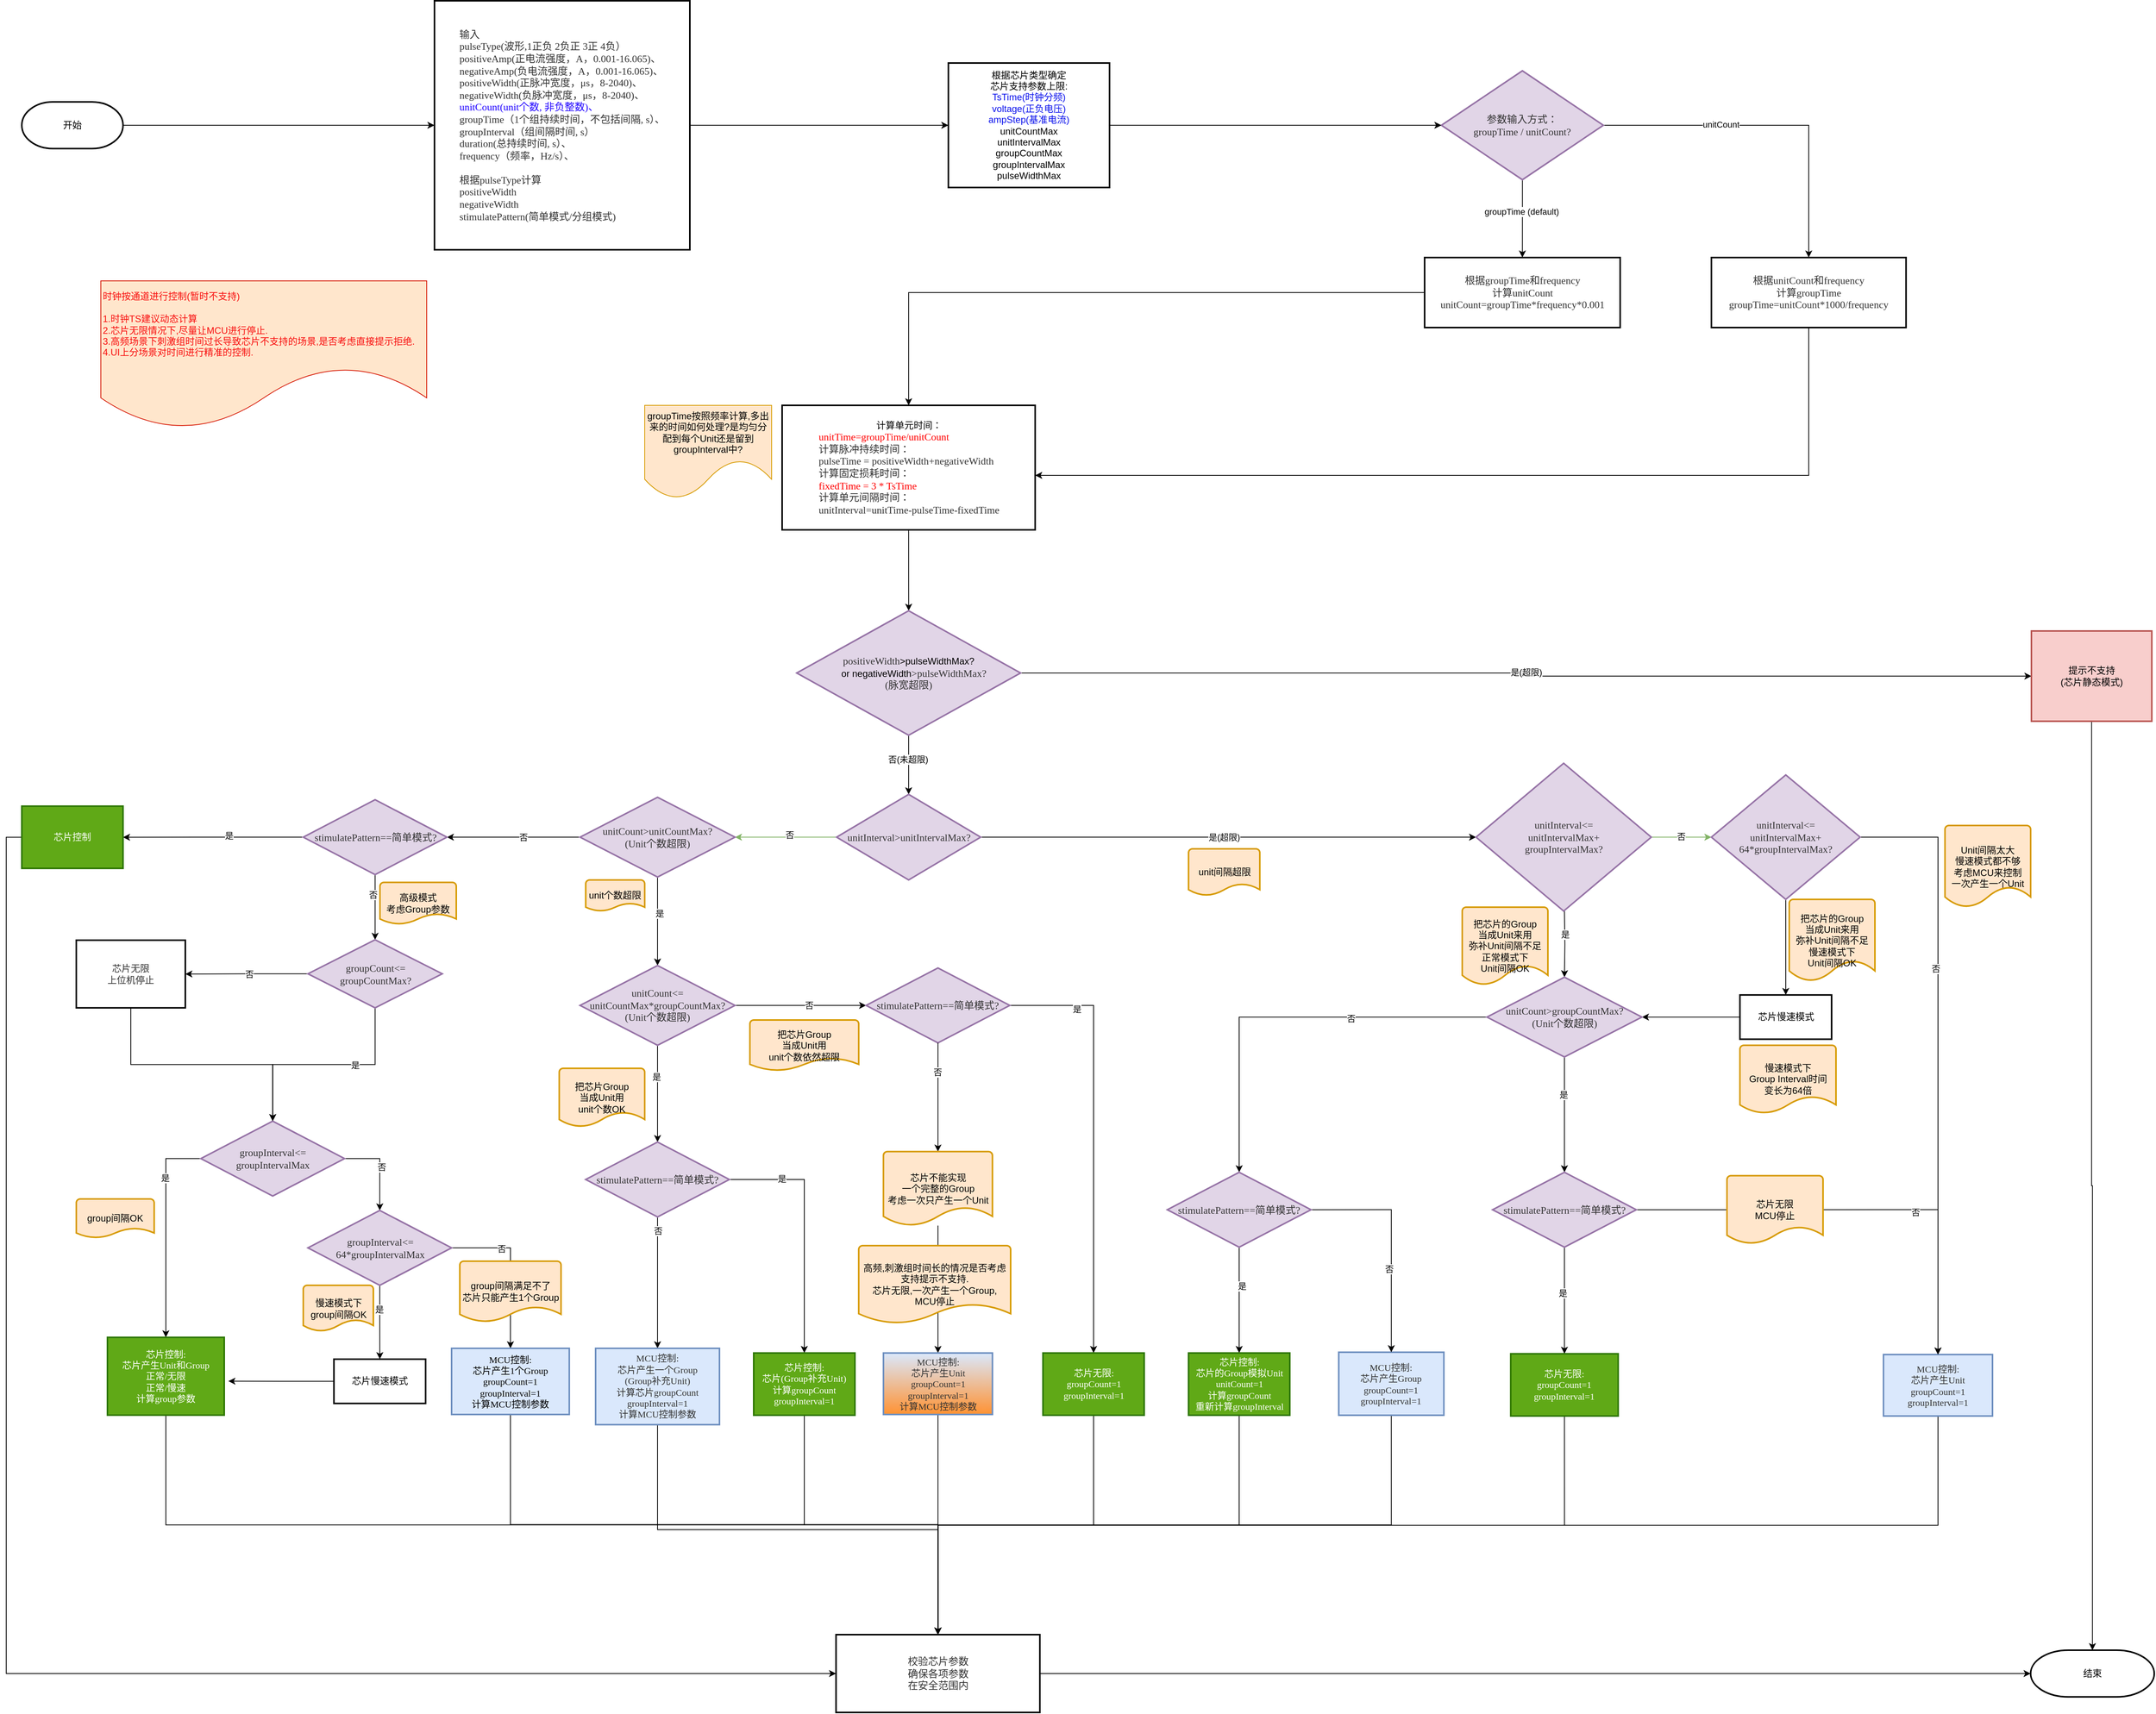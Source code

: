 <mxfile version="21.6.6" type="github">
  <diagram id="C5RBs43oDa-KdzZeNtuy" name="Page-1">
    <mxGraphModel dx="3934" dy="810" grid="1" gridSize="10" guides="1" tooltips="1" connect="1" arrows="1" fold="1" page="1" pageScale="1" pageWidth="2339" pageHeight="3300" math="0" shadow="0">
      <root>
        <mxCell id="WIyWlLk6GJQsqaUBKTNV-0" />
        <mxCell id="WIyWlLk6GJQsqaUBKTNV-1" parent="WIyWlLk6GJQsqaUBKTNV-0" />
        <mxCell id="yEvYxHShpCHuWRhARgJl-14" value="" style="edgeStyle=orthogonalEdgeStyle;rounded=0;orthogonalLoop=1;jettySize=auto;html=1;" parent="WIyWlLk6GJQsqaUBKTNV-1" source="yEvYxHShpCHuWRhARgJl-12" target="yEvYxHShpCHuWRhARgJl-13" edge="1">
          <mxGeometry relative="1" as="geometry" />
        </mxCell>
        <mxCell id="yEvYxHShpCHuWRhARgJl-12" value="开始" style="strokeWidth=2;html=1;shape=mxgraph.flowchart.terminator;whiteSpace=wrap;" parent="WIyWlLk6GJQsqaUBKTNV-1" vertex="1">
          <mxGeometry x="-460" y="160" width="130" height="60" as="geometry" />
        </mxCell>
        <mxCell id="LHhLYOMo6sITwB6gVy6j-30" value="" style="edgeStyle=orthogonalEdgeStyle;rounded=0;orthogonalLoop=1;jettySize=auto;html=1;" parent="WIyWlLk6GJQsqaUBKTNV-1" source="yEvYxHShpCHuWRhARgJl-13" target="LHhLYOMo6sITwB6gVy6j-29" edge="1">
          <mxGeometry relative="1" as="geometry" />
        </mxCell>
        <mxCell id="yEvYxHShpCHuWRhARgJl-13" value="&lt;div style=&quot;border-color: var(--border-color); -webkit-font-smoothing: antialiased; resize: none; outline: 0px; font-size: 13px; color: rgb(50, 50, 50); font-family: 微软雅黑; text-align: left;&quot;&gt;输入&lt;/div&gt;&lt;div style=&quot;border-color: var(--border-color); -webkit-font-smoothing: antialiased; resize: none; outline: 0px; font-size: 13px; color: rgb(50, 50, 50); font-family: 微软雅黑; text-align: left;&quot;&gt;pulseType(波形,1正负 2负正 3正 4负）&lt;br style=&quot;border-color: var(--border-color); -webkit-font-smoothing: antialiased;&quot;&gt;&lt;/div&gt;&lt;div style=&quot;border-color: var(--border-color); -webkit-font-smoothing: antialiased; resize: none; outline: 0px; font-size: 13px; color: rgb(50, 50, 50); font-family: 微软雅黑; text-align: left;&quot;&gt;positiveAmp(正电流强度，A，0.001-16.065)、&lt;/div&gt;&lt;div style=&quot;border-color: var(--border-color); -webkit-font-smoothing: antialiased; resize: none; outline: 0px; font-size: 13px; color: rgb(50, 50, 50); font-family: 微软雅黑; text-align: left;&quot;&gt;negativeAmp(负电流强度，A，0.001-16.065)、&lt;/div&gt;&lt;div style=&quot;border-color: var(--border-color); -webkit-font-smoothing: antialiased; resize: none; outline: 0px; font-size: 13px; color: rgb(50, 50, 50); font-family: 微软雅黑; text-align: left;&quot;&gt;positiveWidth(正脉冲宽度，μs，8-2040)、&lt;/div&gt;&lt;div style=&quot;border-color: var(--border-color); -webkit-font-smoothing: antialiased; resize: none; outline: 0px; font-size: 13px; color: rgb(50, 50, 50); font-family: 微软雅黑; text-align: left;&quot;&gt;negativeWidth(负脉冲宽度，μs，8-2040)、&lt;/div&gt;&lt;div style=&quot;border-color: var(--border-color); -webkit-font-smoothing: antialiased; resize: none; outline: 0px; font-size: 13px; font-family: 微软雅黑; text-align: left;&quot;&gt;&lt;span style=&quot;background-color: initial;&quot;&gt;&lt;font color=&quot;#2307ff&quot;&gt;unitCount(unit个数, 非负整数)、&lt;/font&gt;&lt;/span&gt;&lt;br&gt;&lt;/div&gt;&lt;div style=&quot;border-color: var(--border-color); -webkit-font-smoothing: antialiased; resize: none; outline: 0px; font-size: 13px; color: rgb(50, 50, 50); font-family: 微软雅黑; text-align: left;&quot;&gt;groupTime（1个组持续时间，不包括间隔, s）、&lt;/div&gt;&lt;div style=&quot;border-color: var(--border-color); -webkit-font-smoothing: antialiased; resize: none; outline: 0px; font-size: 13px; color: rgb(50, 50, 50); font-family: 微软雅黑; text-align: left;&quot;&gt;groupInterval（组间隔时间, s）&lt;/div&gt;&lt;div style=&quot;border-color: var(--border-color); -webkit-font-smoothing: antialiased; resize: none; outline: 0px; font-size: 13px; color: rgb(50, 50, 50); font-family: 微软雅黑; text-align: left;&quot;&gt;duration(总持续时间, s）、&lt;/div&gt;&lt;div style=&quot;border-color: var(--border-color); -webkit-font-smoothing: antialiased; resize: none; outline: 0px; font-size: 13px; color: rgb(50, 50, 50); font-family: 微软雅黑; text-align: left;&quot;&gt;frequency（频率，Hz/s）、&lt;div style=&quot;border-color: var(--border-color); -webkit-font-smoothing: antialiased; resize: none; outline: 0px; font-size: inherit;&quot;&gt;&lt;br style=&quot;border-color: var(--border-color); -webkit-font-smoothing: antialiased;&quot;&gt;&lt;/div&gt;&lt;div style=&quot;border-color: var(--border-color); -webkit-font-smoothing: antialiased; resize: none; outline: 0px; font-size: inherit;&quot;&gt;根据pulseType计算&lt;/div&gt;&lt;div style=&quot;border-color: var(--border-color); -webkit-font-smoothing: antialiased; resize: none; outline: 0px; font-size: inherit;&quot;&gt;&lt;div style=&quot;border-color: var(--border-color); -webkit-font-smoothing: antialiased; resize: none; outline: 0px; font-size: inherit;&quot;&gt;&lt;/div&gt;positiveWidth&lt;div style=&quot;border-color: var(--border-color); -webkit-font-smoothing: antialiased; resize: none; outline: 0px; font-size: inherit;&quot;&gt;&lt;/div&gt;negativeWidth&lt;/div&gt;&lt;div style=&quot;border-color: var(--border-color); -webkit-font-smoothing: antialiased; resize: none; outline: 0px; font-size: inherit;&quot;&gt;stimulatePattern(简单模式/分组模式)&lt;/div&gt;&lt;/div&gt;" style="whiteSpace=wrap;html=1;strokeWidth=2;" parent="WIyWlLk6GJQsqaUBKTNV-1" vertex="1">
          <mxGeometry x="70" y="30" width="328" height="320" as="geometry" />
        </mxCell>
        <mxCell id="yEvYxHShpCHuWRhARgJl-21" value="" style="edgeStyle=orthogonalEdgeStyle;rounded=0;orthogonalLoop=1;jettySize=auto;html=1;" parent="WIyWlLk6GJQsqaUBKTNV-1" source="yEvYxHShpCHuWRhARgJl-15" target="yEvYxHShpCHuWRhARgJl-20" edge="1">
          <mxGeometry relative="1" as="geometry" />
        </mxCell>
        <mxCell id="LHhLYOMo6sITwB6gVy6j-15" value="groupTime (default)" style="edgeLabel;html=1;align=center;verticalAlign=middle;resizable=0;points=[];" parent="yEvYxHShpCHuWRhARgJl-21" vertex="1" connectable="0">
          <mxGeometry x="-0.18" y="-2" relative="1" as="geometry">
            <mxPoint as="offset" />
          </mxGeometry>
        </mxCell>
        <mxCell id="yEvYxHShpCHuWRhARgJl-23" value="" style="edgeStyle=orthogonalEdgeStyle;rounded=0;orthogonalLoop=1;jettySize=auto;html=1;" parent="WIyWlLk6GJQsqaUBKTNV-1" source="yEvYxHShpCHuWRhARgJl-15" target="yEvYxHShpCHuWRhARgJl-22" edge="1">
          <mxGeometry relative="1" as="geometry" />
        </mxCell>
        <mxCell id="LHhLYOMo6sITwB6gVy6j-16" value="unitCount" style="edgeLabel;html=1;align=center;verticalAlign=middle;resizable=0;points=[];" parent="yEvYxHShpCHuWRhARgJl-23" vertex="1" connectable="0">
          <mxGeometry x="-0.309" y="1" relative="1" as="geometry">
            <mxPoint as="offset" />
          </mxGeometry>
        </mxCell>
        <mxCell id="yEvYxHShpCHuWRhARgJl-15" value="&lt;div style=&quot;border-color: var(--border-color); -webkit-font-smoothing: antialiased; resize: none; outline: 0px; font-size: 13px; color: rgb(50, 50, 50); font-family: 微软雅黑;&quot;&gt;参数输入方式：&lt;/div&gt;&lt;div style=&quot;border-color: var(--border-color); -webkit-font-smoothing: antialiased; resize: none; outline: 0px; font-size: 13px; color: rgb(50, 50, 50); font-family: 微软雅黑;&quot;&gt;groupTime / unitCount?&lt;/div&gt;" style="rhombus;whiteSpace=wrap;html=1;strokeWidth=2;fillColor=#e1d5e7;strokeColor=#9673a6;" parent="WIyWlLk6GJQsqaUBKTNV-1" vertex="1">
          <mxGeometry x="1363.25" y="120" width="208" height="140" as="geometry" />
        </mxCell>
        <mxCell id="yEvYxHShpCHuWRhARgJl-27" value="" style="edgeStyle=orthogonalEdgeStyle;rounded=0;orthogonalLoop=1;jettySize=auto;html=1;" parent="WIyWlLk6GJQsqaUBKTNV-1" source="yEvYxHShpCHuWRhARgJl-20" target="yEvYxHShpCHuWRhARgJl-26" edge="1">
          <mxGeometry relative="1" as="geometry" />
        </mxCell>
        <mxCell id="yEvYxHShpCHuWRhARgJl-20" value="&lt;div style=&quot;border-color: var(--border-color); -webkit-font-smoothing: antialiased; resize: none; outline: 0px; font-size: 13px; color: rgb(50, 50, 50); font-family: 微软雅黑;&quot;&gt;根据groupTime和frequency&lt;/div&gt;&lt;div style=&quot;border-color: var(--border-color); -webkit-font-smoothing: antialiased; resize: none; outline: 0px; font-size: 13px; color: rgb(50, 50, 50); font-family: 微软雅黑;&quot;&gt;计算unitCount&lt;/div&gt;&lt;div style=&quot;border-color: var(--border-color); -webkit-font-smoothing: antialiased; resize: none; outline: 0px; font-size: 13px; color: rgb(50, 50, 50); font-family: 微软雅黑;&quot;&gt;unitCount=groupTime*frequency*0.001&lt;/div&gt;" style="whiteSpace=wrap;html=1;strokeWidth=2;" parent="WIyWlLk6GJQsqaUBKTNV-1" vertex="1">
          <mxGeometry x="1341.69" y="360" width="251.12" height="90" as="geometry" />
        </mxCell>
        <mxCell id="LHhLYOMo6sITwB6gVy6j-5" style="edgeStyle=orthogonalEdgeStyle;rounded=0;orthogonalLoop=1;jettySize=auto;html=1;exitX=0.5;exitY=1;exitDx=0;exitDy=0;" parent="WIyWlLk6GJQsqaUBKTNV-1" source="yEvYxHShpCHuWRhARgJl-22" target="yEvYxHShpCHuWRhARgJl-26" edge="1">
          <mxGeometry relative="1" as="geometry">
            <Array as="points">
              <mxPoint x="1835" y="640" />
            </Array>
          </mxGeometry>
        </mxCell>
        <mxCell id="yEvYxHShpCHuWRhARgJl-22" value="&lt;div style=&quot;-webkit-font-smoothing: antialiased; resize: none; outline: 0px; font-size: 13px; color: rgb(50, 50, 50); font-family: 微软雅黑;&quot;&gt;根据unitCount和frequency&lt;/div&gt;&lt;div style=&quot;-webkit-font-smoothing: antialiased; resize: none; outline: 0px; font-size: 13px; color: rgb(50, 50, 50); font-family: 微软雅黑;&quot;&gt;计算groupTime&lt;/div&gt;&lt;div style=&quot;-webkit-font-smoothing: antialiased; resize: none; outline: 0px; font-size: 13px; color: rgb(50, 50, 50); font-family: 微软雅黑;&quot;&gt;groupTime=unitCount*1000/frequency&lt;/div&gt;" style="whiteSpace=wrap;html=1;strokeWidth=2;" parent="WIyWlLk6GJQsqaUBKTNV-1" vertex="1">
          <mxGeometry x="1710" y="360" width="250" height="90" as="geometry" />
        </mxCell>
        <mxCell id="yEvYxHShpCHuWRhARgJl-32" value="" style="edgeStyle=orthogonalEdgeStyle;rounded=0;orthogonalLoop=1;jettySize=auto;html=1;" parent="WIyWlLk6GJQsqaUBKTNV-1" source="yEvYxHShpCHuWRhARgJl-26" target="yEvYxHShpCHuWRhARgJl-31" edge="1">
          <mxGeometry relative="1" as="geometry" />
        </mxCell>
        <mxCell id="yEvYxHShpCHuWRhARgJl-26" value="计算单元时间：&lt;br style=&quot;-webkit-font-smoothing: antialiased; color: rgb(50, 50, 50); font-family: 微软雅黑; font-size: 13px; text-align: left;&quot;&gt;&lt;div style=&quot;-webkit-font-smoothing: antialiased; resize: none; outline: 0px; font-size: 13px; font-family: 微软雅黑; text-align: left;&quot;&gt;&lt;font color=&quot;#ff0000&quot;&gt;unitTime=groupTime/unitCount&lt;/font&gt;&lt;/div&gt;&lt;div style=&quot;-webkit-font-smoothing: antialiased; resize: none; outline: 0px; font-size: 13px; color: rgb(50, 50, 50); font-family: 微软雅黑; text-align: left;&quot;&gt;计算脉冲持续时间：&lt;br style=&quot;-webkit-font-smoothing: antialiased;&quot;&gt;&lt;/div&gt;&lt;div style=&quot;-webkit-font-smoothing: antialiased; resize: none; outline: 0px; font-size: 13px; color: rgb(50, 50, 50); font-family: 微软雅黑; text-align: left;&quot;&gt;pulseTime = positiveWidth+negativeWidth&lt;/div&gt;&lt;div style=&quot;-webkit-font-smoothing: antialiased; resize: none; outline: 0px; font-size: 13px; color: rgb(50, 50, 50); font-family: 微软雅黑; text-align: left;&quot;&gt;计算固定损耗时间：&lt;/div&gt;&lt;div style=&quot;-webkit-font-smoothing: antialiased; resize: none; outline: 0px; font-size: 13px; font-family: 微软雅黑; text-align: left;&quot;&gt;&lt;font color=&quot;#ff0000&quot;&gt;fixedTime = 3 * TsTime&lt;/font&gt;&lt;/div&gt;&lt;div style=&quot;-webkit-font-smoothing: antialiased; resize: none; outline: 0px; font-size: 13px; color: rgb(50, 50, 50); font-family: 微软雅黑; text-align: left;&quot;&gt;计算单元间隔时间：&lt;br style=&quot;-webkit-font-smoothing: antialiased;&quot;&gt;&lt;/div&gt;&lt;div style=&quot;-webkit-font-smoothing: antialiased; resize: none; outline: 0px; font-size: 13px; color: rgb(50, 50, 50); font-family: 微软雅黑; text-align: left;&quot;&gt;unitInterval=unitTime-pulseTime-fixedTime&lt;/div&gt;" style="whiteSpace=wrap;html=1;strokeWidth=2;" parent="WIyWlLk6GJQsqaUBKTNV-1" vertex="1">
          <mxGeometry x="516.5" y="550" width="325" height="160" as="geometry" />
        </mxCell>
        <mxCell id="M3A8z6nzuGZ6rhvrDygx-37" style="edgeStyle=orthogonalEdgeStyle;rounded=0;orthogonalLoop=1;jettySize=auto;html=1;exitX=0.5;exitY=1;exitDx=0;exitDy=0;entryX=0.5;entryY=0;entryDx=0;entryDy=0;" parent="WIyWlLk6GJQsqaUBKTNV-1" source="yEvYxHShpCHuWRhARgJl-31" target="yEvYxHShpCHuWRhARgJl-33" edge="1">
          <mxGeometry relative="1" as="geometry" />
        </mxCell>
        <mxCell id="M3A8z6nzuGZ6rhvrDygx-38" value="否(未超限)" style="edgeLabel;html=1;align=center;verticalAlign=middle;resizable=0;points=[];" parent="M3A8z6nzuGZ6rhvrDygx-37" vertex="1" connectable="0">
          <mxGeometry x="-0.2" y="-1" relative="1" as="geometry">
            <mxPoint as="offset" />
          </mxGeometry>
        </mxCell>
        <mxCell id="M3A8z6nzuGZ6rhvrDygx-40" style="edgeStyle=orthogonalEdgeStyle;rounded=0;orthogonalLoop=1;jettySize=auto;html=1;exitX=1;exitY=0.5;exitDx=0;exitDy=0;entryX=0;entryY=0.5;entryDx=0;entryDy=0;" parent="WIyWlLk6GJQsqaUBKTNV-1" source="yEvYxHShpCHuWRhARgJl-31" target="yEvYxHShpCHuWRhARgJl-35" edge="1">
          <mxGeometry relative="1" as="geometry" />
        </mxCell>
        <mxCell id="M3A8z6nzuGZ6rhvrDygx-41" value="是(超限)" style="edgeLabel;html=1;align=center;verticalAlign=middle;resizable=0;points=[];" parent="M3A8z6nzuGZ6rhvrDygx-40" vertex="1" connectable="0">
          <mxGeometry x="-0.004" y="1" relative="1" as="geometry">
            <mxPoint as="offset" />
          </mxGeometry>
        </mxCell>
        <mxCell id="yEvYxHShpCHuWRhARgJl-31" value="&lt;div style=&quot;-webkit-font-smoothing: antialiased; resize: none; outline: 0px; font-size: 13px; color: rgb(50, 50, 50); font-family: 微软雅黑;&quot;&gt;&lt;/div&gt;&lt;span style=&quot;color: rgb(50, 50, 50); font-family: 微软雅黑; font-size: 13px;&quot;&gt;positiveWidth&lt;/span&gt;&amp;gt;pulseWidthMax?&lt;br&gt;&amp;nbsp; &amp;nbsp; or negativeWidth&lt;span style=&quot;background-color: initial; color: rgb(50, 50, 50); font-family: 微软雅黑; font-size: 13px;&quot;&gt;&amp;gt;pulseWidthMax?&lt;/span&gt;&lt;br&gt;&lt;div style=&quot;-webkit-font-smoothing: antialiased; resize: none; outline: 0px; font-size: 13px; color: rgb(50, 50, 50); font-family: 微软雅黑;&quot;&gt;(脉宽超限)&lt;/div&gt;" style="rhombus;whiteSpace=wrap;html=1;strokeWidth=2;fillColor=#e1d5e7;strokeColor=#9673a6;" parent="WIyWlLk6GJQsqaUBKTNV-1" vertex="1">
          <mxGeometry x="535.25" y="814" width="287.5" height="160" as="geometry" />
        </mxCell>
        <mxCell id="yEvYxHShpCHuWRhARgJl-42" value="" style="edgeStyle=orthogonalEdgeStyle;rounded=0;orthogonalLoop=1;jettySize=auto;html=1;fillColor=#d5e8d4;strokeColor=#82b366;" parent="WIyWlLk6GJQsqaUBKTNV-1" source="yEvYxHShpCHuWRhARgJl-33" target="yEvYxHShpCHuWRhARgJl-41" edge="1">
          <mxGeometry relative="1" as="geometry" />
        </mxCell>
        <mxCell id="LHhLYOMo6sITwB6gVy6j-23" value="否" style="edgeLabel;html=1;align=center;verticalAlign=middle;resizable=0;points=[];" parent="yEvYxHShpCHuWRhARgJl-42" vertex="1" connectable="0">
          <mxGeometry x="-0.071" y="-3" relative="1" as="geometry">
            <mxPoint as="offset" />
          </mxGeometry>
        </mxCell>
        <mxCell id="_nAoevxDpID-ewK5zdQM-1" style="edgeStyle=orthogonalEdgeStyle;rounded=0;orthogonalLoop=1;jettySize=auto;html=1;exitX=1;exitY=0.5;exitDx=0;exitDy=0;entryX=0;entryY=0.5;entryDx=0;entryDy=0;" parent="WIyWlLk6GJQsqaUBKTNV-1" source="yEvYxHShpCHuWRhARgJl-33" target="yEvYxHShpCHuWRhARgJl-37" edge="1">
          <mxGeometry relative="1" as="geometry" />
        </mxCell>
        <mxCell id="_nAoevxDpID-ewK5zdQM-2" value="是(超限)" style="edgeLabel;html=1;align=center;verticalAlign=middle;resizable=0;points=[];" parent="_nAoevxDpID-ewK5zdQM-1" vertex="1" connectable="0">
          <mxGeometry x="-0.02" relative="1" as="geometry">
            <mxPoint as="offset" />
          </mxGeometry>
        </mxCell>
        <mxCell id="yEvYxHShpCHuWRhARgJl-33" value="&lt;div style=&quot;-webkit-font-smoothing: antialiased; resize: none; outline: 0px; font-size: 13px; color: rgb(50, 50, 50); font-family: 微软雅黑;&quot;&gt;&lt;div style=&quot;-webkit-font-smoothing: antialiased; resize: none; outline: 0px;&quot;&gt;&lt;span style=&quot;background-color: initial;&quot;&gt;unitInterval&amp;gt;unitIntervalMax?&lt;/span&gt;&lt;br&gt;&lt;/div&gt;&lt;/div&gt;" style="rhombus;whiteSpace=wrap;html=1;strokeWidth=2;fillColor=#e1d5e7;strokeColor=#9673a6;" parent="WIyWlLk6GJQsqaUBKTNV-1" vertex="1">
          <mxGeometry x="586.5" y="1050" width="185" height="110" as="geometry" />
        </mxCell>
        <mxCell id="_nAoevxDpID-ewK5zdQM-97" style="edgeStyle=orthogonalEdgeStyle;rounded=0;orthogonalLoop=1;jettySize=auto;html=1;exitX=0.5;exitY=1;exitDx=0;exitDy=0;entryX=0.5;entryY=0;entryDx=0;entryDy=0;entryPerimeter=0;" parent="WIyWlLk6GJQsqaUBKTNV-1" source="yEvYxHShpCHuWRhARgJl-35" target="LHhLYOMo6sITwB6gVy6j-3" edge="1">
          <mxGeometry relative="1" as="geometry" />
        </mxCell>
        <mxCell id="yEvYxHShpCHuWRhARgJl-35" value="提示不支持&lt;br&gt;(芯片静态模式)" style="whiteSpace=wrap;html=1;strokeWidth=2;fillColor=#f8cecc;strokeColor=#b85450;" parent="WIyWlLk6GJQsqaUBKTNV-1" vertex="1">
          <mxGeometry x="2121" y="840" width="154.63" height="116" as="geometry" />
        </mxCell>
        <mxCell id="M3A8z6nzuGZ6rhvrDygx-14" style="edgeStyle=orthogonalEdgeStyle;rounded=0;orthogonalLoop=1;jettySize=auto;html=1;exitX=1;exitY=0.5;exitDx=0;exitDy=0;entryX=0;entryY=0.5;entryDx=0;entryDy=0;fillColor=#d5e8d4;strokeColor=#82b366;" parent="WIyWlLk6GJQsqaUBKTNV-1" source="yEvYxHShpCHuWRhARgJl-37" target="yEvYxHShpCHuWRhARgJl-39" edge="1">
          <mxGeometry relative="1" as="geometry" />
        </mxCell>
        <mxCell id="M3A8z6nzuGZ6rhvrDygx-15" value="否" style="edgeLabel;html=1;align=center;verticalAlign=middle;resizable=0;points=[];" parent="M3A8z6nzuGZ6rhvrDygx-14" vertex="1" connectable="0">
          <mxGeometry x="-0.023" y="1" relative="1" as="geometry">
            <mxPoint as="offset" />
          </mxGeometry>
        </mxCell>
        <mxCell id="_nAoevxDpID-ewK5zdQM-65" style="edgeStyle=orthogonalEdgeStyle;rounded=0;orthogonalLoop=1;jettySize=auto;html=1;exitX=0.5;exitY=1;exitDx=0;exitDy=0;entryX=0.5;entryY=0;entryDx=0;entryDy=0;" parent="WIyWlLk6GJQsqaUBKTNV-1" target="_nAoevxDpID-ewK5zdQM-64" edge="1">
          <mxGeometry relative="1" as="geometry">
            <mxPoint x="1521.25" y="1200" as="sourcePoint" />
          </mxGeometry>
        </mxCell>
        <mxCell id="_nAoevxDpID-ewK5zdQM-103" value="是" style="edgeLabel;html=1;align=center;verticalAlign=middle;resizable=0;points=[];" parent="_nAoevxDpID-ewK5zdQM-65" vertex="1" connectable="0">
          <mxGeometry x="-0.307" relative="1" as="geometry">
            <mxPoint as="offset" />
          </mxGeometry>
        </mxCell>
        <mxCell id="yEvYxHShpCHuWRhARgJl-37" value="&lt;div style=&quot;-webkit-font-smoothing: antialiased; resize: none; outline: 0px; font-size: 13px; color: rgb(50, 50, 50); font-family: 微软雅黑;&quot;&gt;&lt;div style=&quot;-webkit-font-smoothing: antialiased; resize: none; outline: 0px;&quot;&gt;&lt;div style=&quot;-webkit-font-smoothing: antialiased; resize: none; outline: 0px;&quot;&gt;unitInterval&amp;lt;=&lt;/div&gt;&lt;div style=&quot;-webkit-font-smoothing: antialiased; resize: none; outline: 0px;&quot;&gt;unitIntervalMax&lt;span style=&quot;background-color: initial;&quot;&gt;+&lt;/span&gt;&lt;/div&gt;&lt;div style=&quot;-webkit-font-smoothing: antialiased; resize: none; outline: 0px;&quot;&gt;&lt;span style=&quot;background-color: initial;&quot;&gt;groupIntervalMax?&lt;/span&gt;&lt;/div&gt;&lt;/div&gt;&lt;/div&gt;" style="rhombus;whiteSpace=wrap;html=1;strokeWidth=2;fillColor=#e1d5e7;strokeColor=#9673a6;" parent="WIyWlLk6GJQsqaUBKTNV-1" vertex="1">
          <mxGeometry x="1407.75" y="1010" width="225" height="190" as="geometry" />
        </mxCell>
        <mxCell id="_nAoevxDpID-ewK5zdQM-87" style="edgeStyle=orthogonalEdgeStyle;rounded=0;orthogonalLoop=1;jettySize=auto;html=1;exitX=1;exitY=0.5;exitDx=0;exitDy=0;entryX=0.5;entryY=0;entryDx=0;entryDy=0;" parent="WIyWlLk6GJQsqaUBKTNV-1" source="yEvYxHShpCHuWRhARgJl-39" target="_nAoevxDpID-ewK5zdQM-79" edge="1">
          <mxGeometry relative="1" as="geometry" />
        </mxCell>
        <mxCell id="_nAoevxDpID-ewK5zdQM-88" value="否" style="edgeLabel;html=1;align=center;verticalAlign=middle;resizable=0;points=[];" parent="_nAoevxDpID-ewK5zdQM-87" vertex="1" connectable="0">
          <mxGeometry x="-0.298" y="-3" relative="1" as="geometry">
            <mxPoint as="offset" />
          </mxGeometry>
        </mxCell>
        <mxCell id="_nAoevxDpID-ewK5zdQM-136" style="edgeStyle=orthogonalEdgeStyle;rounded=0;orthogonalLoop=1;jettySize=auto;html=1;exitX=0.5;exitY=1;exitDx=0;exitDy=0;entryX=0.5;entryY=0;entryDx=0;entryDy=0;" parent="WIyWlLk6GJQsqaUBKTNV-1" source="yEvYxHShpCHuWRhARgJl-39" target="_nAoevxDpID-ewK5zdQM-62" edge="1">
          <mxGeometry relative="1" as="geometry" />
        </mxCell>
        <mxCell id="yEvYxHShpCHuWRhARgJl-39" value="&lt;div style=&quot;-webkit-font-smoothing: antialiased; resize: none; outline: 0px; font-size: 13px; color: rgb(50, 50, 50); font-family: 微软雅黑;&quot;&gt;&lt;div style=&quot;-webkit-font-smoothing: antialiased; resize: none; outline: 0px;&quot;&gt;&lt;div style=&quot;-webkit-font-smoothing: antialiased; resize: none; outline: 0px;&quot;&gt;&lt;div style=&quot;-webkit-font-smoothing: antialiased; resize: none; outline: 0px;&quot;&gt;&lt;div style=&quot;border-color: var(--border-color); -webkit-font-smoothing: antialiased; resize: none; outline: 0px;&quot;&gt;unitInterval&amp;lt;=&lt;/div&gt;&lt;div style=&quot;border-color: var(--border-color); -webkit-font-smoothing: antialiased; resize: none; outline: 0px;&quot;&gt;unitIntervalMax+&lt;/div&gt;&lt;div style=&quot;border-color: var(--border-color); -webkit-font-smoothing: antialiased; resize: none; outline: 0px;&quot;&gt;64*groupIntervalMax?&lt;/div&gt;&lt;/div&gt;&lt;/div&gt;&lt;/div&gt;&lt;/div&gt;" style="rhombus;whiteSpace=wrap;html=1;strokeWidth=2;fillColor=#e1d5e7;strokeColor=#9673a6;" parent="WIyWlLk6GJQsqaUBKTNV-1" vertex="1">
          <mxGeometry x="1710" y="1025" width="191" height="160" as="geometry" />
        </mxCell>
        <mxCell id="_nAoevxDpID-ewK5zdQM-6" value="" style="edgeStyle=orthogonalEdgeStyle;rounded=0;orthogonalLoop=1;jettySize=auto;html=1;" parent="WIyWlLk6GJQsqaUBKTNV-1" source="yEvYxHShpCHuWRhARgJl-41" target="_nAoevxDpID-ewK5zdQM-5" edge="1">
          <mxGeometry relative="1" as="geometry" />
        </mxCell>
        <mxCell id="_nAoevxDpID-ewK5zdQM-22" value="否" style="edgeLabel;html=1;align=center;verticalAlign=middle;resizable=0;points=[];" parent="_nAoevxDpID-ewK5zdQM-6" vertex="1" connectable="0">
          <mxGeometry x="-0.139" relative="1" as="geometry">
            <mxPoint as="offset" />
          </mxGeometry>
        </mxCell>
        <mxCell id="_nAoevxDpID-ewK5zdQM-105" style="edgeStyle=orthogonalEdgeStyle;rounded=0;orthogonalLoop=1;jettySize=auto;html=1;exitX=0.5;exitY=1;exitDx=0;exitDy=0;entryX=0.5;entryY=0;entryDx=0;entryDy=0;" parent="WIyWlLk6GJQsqaUBKTNV-1" source="yEvYxHShpCHuWRhARgJl-41" target="_nAoevxDpID-ewK5zdQM-104" edge="1">
          <mxGeometry relative="1" as="geometry" />
        </mxCell>
        <mxCell id="_nAoevxDpID-ewK5zdQM-106" value="是" style="edgeLabel;html=1;align=center;verticalAlign=middle;resizable=0;points=[];" parent="_nAoevxDpID-ewK5zdQM-105" vertex="1" connectable="0">
          <mxGeometry x="-0.18" y="2" relative="1" as="geometry">
            <mxPoint as="offset" />
          </mxGeometry>
        </mxCell>
        <mxCell id="yEvYxHShpCHuWRhARgJl-41" value="&lt;div style=&quot;-webkit-font-smoothing: antialiased; resize: none; outline: 0px; font-size: 13px; color: rgb(50, 50, 50); font-family: 微软雅黑;&quot;&gt;&lt;div style=&quot;-webkit-font-smoothing: antialiased; resize: none; outline: 0px;&quot;&gt;unitCount&amp;gt;unitCountMax?&lt;/div&gt;&lt;div style=&quot;-webkit-font-smoothing: antialiased; resize: none; outline: 0px;&quot;&gt;(Unit个数超限)&lt;br&gt;&lt;/div&gt;&lt;/div&gt;" style="rhombus;whiteSpace=wrap;html=1;strokeWidth=2;fillColor=#e1d5e7;strokeColor=#9673a6;" parent="WIyWlLk6GJQsqaUBKTNV-1" vertex="1">
          <mxGeometry x="257" y="1053.75" width="199" height="102.5" as="geometry" />
        </mxCell>
        <mxCell id="LHhLYOMo6sITwB6gVy6j-4" style="edgeStyle=orthogonalEdgeStyle;rounded=0;orthogonalLoop=1;jettySize=auto;html=1;exitX=1;exitY=0.5;exitDx=0;exitDy=0;entryX=0;entryY=0.5;entryDx=0;entryDy=0;entryPerimeter=0;" parent="WIyWlLk6GJQsqaUBKTNV-1" source="LHhLYOMo6sITwB6gVy6j-6" target="LHhLYOMo6sITwB6gVy6j-3" edge="1">
          <mxGeometry relative="1" as="geometry">
            <mxPoint x="824.125" y="2330" as="sourcePoint" />
          </mxGeometry>
        </mxCell>
        <mxCell id="LHhLYOMo6sITwB6gVy6j-3" value="结束" style="strokeWidth=2;html=1;shape=mxgraph.flowchart.terminator;whiteSpace=wrap;" parent="WIyWlLk6GJQsqaUBKTNV-1" vertex="1">
          <mxGeometry x="2120" y="2150" width="158.75" height="60" as="geometry" />
        </mxCell>
        <mxCell id="LHhLYOMo6sITwB6gVy6j-6" value="&lt;div style=&quot;-webkit-font-smoothing: antialiased; resize: none; outline: 0px; font-size: 13px; color: rgb(50, 50, 50); font-family: 微软雅黑;&quot;&gt;&lt;div style=&quot;-webkit-font-smoothing: antialiased; resize: none; outline: 0px;&quot;&gt;校验芯片参数&lt;/div&gt;&lt;div style=&quot;-webkit-font-smoothing: antialiased; resize: none; outline: 0px;&quot;&gt;确保各项参数&lt;/div&gt;&lt;div style=&quot;-webkit-font-smoothing: antialiased; resize: none; outline: 0px;&quot;&gt;在安全范围内&lt;/div&gt;&lt;/div&gt;" style="whiteSpace=wrap;html=1;strokeWidth=2;" parent="WIyWlLk6GJQsqaUBKTNV-1" vertex="1">
          <mxGeometry x="585.75" y="2130" width="261.75" height="100" as="geometry" />
        </mxCell>
        <mxCell id="LHhLYOMo6sITwB6gVy6j-31" style="edgeStyle=orthogonalEdgeStyle;rounded=0;orthogonalLoop=1;jettySize=auto;html=1;exitX=1;exitY=0.5;exitDx=0;exitDy=0;entryX=0;entryY=0.5;entryDx=0;entryDy=0;" parent="WIyWlLk6GJQsqaUBKTNV-1" source="LHhLYOMo6sITwB6gVy6j-29" target="yEvYxHShpCHuWRhARgJl-15" edge="1">
          <mxGeometry relative="1" as="geometry" />
        </mxCell>
        <mxCell id="LHhLYOMo6sITwB6gVy6j-29" value="根据芯片类型确定&lt;br&gt;芯片支持参数上限:&lt;br&gt;&lt;font color=&quot;#0910ec&quot;&gt;TsTime(时钟分频)&lt;br&gt;voltage(正负电压)&lt;br&gt;ampStep(基准电流)&lt;/font&gt;&lt;br&gt;unitCountMax&lt;br&gt;unitIntervalMax&lt;br&gt;groupCountMax&lt;br&gt;groupIntervalMax&lt;br&gt;pulseWidthMax" style="whiteSpace=wrap;html=1;strokeWidth=2;" parent="WIyWlLk6GJQsqaUBKTNV-1" vertex="1">
          <mxGeometry x="730" y="110" width="207" height="160" as="geometry" />
        </mxCell>
        <mxCell id="TtG5hxv3loV458u-RKqG-2" value="groupTime按照频率计算,多出来的时间如何处理?是均匀分配到每个Unit还是留到groupInterval中?" style="shape=document;whiteSpace=wrap;html=1;boundedLbl=1;size=0.417;fillColor=#ffe6cc;strokeColor=#d79b00;" parent="WIyWlLk6GJQsqaUBKTNV-1" vertex="1">
          <mxGeometry x="340" y="550" width="163" height="120" as="geometry" />
        </mxCell>
        <mxCell id="TtG5hxv3loV458u-RKqG-3" value="慢速模式下&lt;br&gt;Group Interval时间&lt;br&gt;变长为64倍" style="strokeWidth=2;html=1;shape=mxgraph.flowchart.document2;whiteSpace=wrap;size=0.25;fillColor=#ffe6cc;strokeColor=#d79b00;" parent="WIyWlLk6GJQsqaUBKTNV-1" vertex="1">
          <mxGeometry x="1746.63" y="1372.5" width="123.37" height="87.5" as="geometry" />
        </mxCell>
        <mxCell id="_nAoevxDpID-ewK5zdQM-24" value="" style="edgeStyle=orthogonalEdgeStyle;rounded=0;orthogonalLoop=1;jettySize=auto;html=1;" parent="WIyWlLk6GJQsqaUBKTNV-1" source="_nAoevxDpID-ewK5zdQM-5" target="_nAoevxDpID-ewK5zdQM-23" edge="1">
          <mxGeometry relative="1" as="geometry" />
        </mxCell>
        <mxCell id="_nAoevxDpID-ewK5zdQM-98" value="否" style="edgeLabel;html=1;align=center;verticalAlign=middle;resizable=0;points=[];" parent="_nAoevxDpID-ewK5zdQM-24" vertex="1" connectable="0">
          <mxGeometry x="-0.381" y="-3" relative="1" as="geometry">
            <mxPoint as="offset" />
          </mxGeometry>
        </mxCell>
        <mxCell id="_nAoevxDpID-ewK5zdQM-30" style="edgeStyle=orthogonalEdgeStyle;rounded=0;orthogonalLoop=1;jettySize=auto;html=1;exitX=0;exitY=0.5;exitDx=0;exitDy=0;entryX=1;entryY=0.5;entryDx=0;entryDy=0;" parent="WIyWlLk6GJQsqaUBKTNV-1" source="_nAoevxDpID-ewK5zdQM-5" target="_nAoevxDpID-ewK5zdQM-29" edge="1">
          <mxGeometry relative="1" as="geometry" />
        </mxCell>
        <mxCell id="_nAoevxDpID-ewK5zdQM-32" value="是" style="edgeLabel;html=1;align=center;verticalAlign=middle;resizable=0;points=[];" parent="_nAoevxDpID-ewK5zdQM-30" vertex="1" connectable="0">
          <mxGeometry x="-0.169" y="-2" relative="1" as="geometry">
            <mxPoint as="offset" />
          </mxGeometry>
        </mxCell>
        <mxCell id="_nAoevxDpID-ewK5zdQM-5" value="&lt;div style=&quot;-webkit-font-smoothing: antialiased; resize: none; outline: 0px; font-size: 13px; color: rgb(50, 50, 50); font-family: 微软雅黑;&quot;&gt;&lt;div style=&quot;-webkit-font-smoothing: antialiased; resize: none; outline: 0px;&quot;&gt;stimulatePattern==简单模式?&lt;br&gt;&lt;/div&gt;&lt;/div&gt;" style="rhombus;whiteSpace=wrap;html=1;strokeWidth=2;fillColor=#e1d5e7;strokeColor=#9673a6;" parent="WIyWlLk6GJQsqaUBKTNV-1" vertex="1">
          <mxGeometry x="-98.5" y="1056.87" width="184.5" height="96.25" as="geometry" />
        </mxCell>
        <mxCell id="_nAoevxDpID-ewK5zdQM-94" style="edgeStyle=orthogonalEdgeStyle;rounded=0;orthogonalLoop=1;jettySize=auto;html=1;exitX=0.5;exitY=1;exitDx=0;exitDy=0;entryX=0.5;entryY=0;entryDx=0;entryDy=0;" parent="WIyWlLk6GJQsqaUBKTNV-1" source="_nAoevxDpID-ewK5zdQM-13" target="LHhLYOMo6sITwB6gVy6j-6" edge="1">
          <mxGeometry relative="1" as="geometry" />
        </mxCell>
        <mxCell id="_nAoevxDpID-ewK5zdQM-13" value="&lt;span style=&quot;-webkit-font-smoothing: antialiased; color: rgb(50, 50, 50); font-family: 微软雅黑; font-size: inherit;&quot;&gt;&lt;div data-en-clipboard=&quot;true&quot; data-pm-slice=&quot;1 1 []&quot;&gt;&lt;div style=&quot;border-color: var(--border-color);&quot; data-en-clipboard=&quot;true&quot; data-pm-slice=&quot;1 1 []&quot;&gt;MCU控制:&lt;/div&gt;&lt;div style=&quot;border-color: var(--border-color);&quot; data-en-clipboard=&quot;true&quot; data-pm-slice=&quot;1 1 []&quot;&gt;芯片产生Group&lt;/div&gt;&lt;div style=&quot;border-color: var(--border-color);&quot; data-en-clipboard=&quot;true&quot; data-pm-slice=&quot;1 1 []&quot;&gt;groupCount=1&lt;/div&gt;&lt;div style=&quot;border-color: var(--border-color);&quot; data-en-clipboard=&quot;true&quot; data-pm-slice=&quot;1 1 []&quot;&gt;groupInterval=1&lt;/div&gt;&lt;/div&gt;&lt;/span&gt;" style="whiteSpace=wrap;html=1;strokeWidth=2;fillColor=#dae8fc;strokeColor=#6c8ebf;" parent="WIyWlLk6GJQsqaUBKTNV-1" vertex="1">
          <mxGeometry x="1231.38" y="1767" width="135" height="81" as="geometry" />
        </mxCell>
        <mxCell id="_nAoevxDpID-ewK5zdQM-26" value="" style="edgeStyle=orthogonalEdgeStyle;rounded=0;orthogonalLoop=1;jettySize=auto;html=1;" parent="WIyWlLk6GJQsqaUBKTNV-1" source="_nAoevxDpID-ewK5zdQM-23" target="_nAoevxDpID-ewK5zdQM-25" edge="1">
          <mxGeometry relative="1" as="geometry" />
        </mxCell>
        <mxCell id="_nAoevxDpID-ewK5zdQM-35" value="是" style="edgeLabel;html=1;align=center;verticalAlign=middle;resizable=0;points=[];" parent="_nAoevxDpID-ewK5zdQM-26" vertex="1" connectable="0">
          <mxGeometry x="-0.287" y="1" relative="1" as="geometry">
            <mxPoint as="offset" />
          </mxGeometry>
        </mxCell>
        <mxCell id="_nAoevxDpID-ewK5zdQM-53" style="edgeStyle=orthogonalEdgeStyle;rounded=0;orthogonalLoop=1;jettySize=auto;html=1;exitX=0;exitY=0.5;exitDx=0;exitDy=0;entryX=1;entryY=0.5;entryDx=0;entryDy=0;" parent="WIyWlLk6GJQsqaUBKTNV-1" source="_nAoevxDpID-ewK5zdQM-23" target="_nAoevxDpID-ewK5zdQM-52" edge="1">
          <mxGeometry relative="1" as="geometry" />
        </mxCell>
        <mxCell id="_nAoevxDpID-ewK5zdQM-99" value="否" style="edgeLabel;html=1;align=center;verticalAlign=middle;resizable=0;points=[];" parent="_nAoevxDpID-ewK5zdQM-53" vertex="1" connectable="0">
          <mxGeometry x="-0.035" relative="1" as="geometry">
            <mxPoint as="offset" />
          </mxGeometry>
        </mxCell>
        <mxCell id="_nAoevxDpID-ewK5zdQM-23" value="&lt;div style=&quot;-webkit-font-smoothing: antialiased; resize: none; outline: 0px; font-size: 13px; color: rgb(50, 50, 50); font-family: 微软雅黑;&quot;&gt;&lt;div style=&quot;-webkit-font-smoothing: antialiased; resize: none; outline: 0px;&quot;&gt;&lt;div data-en-clipboard=&quot;true&quot; data-pm-slice=&quot;1 1 []&quot;&gt;groupCount&amp;lt;=&lt;/div&gt;&lt;div data-en-clipboard=&quot;true&quot; data-pm-slice=&quot;1 1 []&quot;&gt;groupCountMax?&lt;/div&gt;&lt;/div&gt;&lt;/div&gt;" style="rhombus;whiteSpace=wrap;html=1;strokeWidth=2;fillColor=#e1d5e7;strokeColor=#9673a6;" parent="WIyWlLk6GJQsqaUBKTNV-1" vertex="1">
          <mxGeometry x="-92.5" y="1236.88" width="172.5" height="87.5" as="geometry" />
        </mxCell>
        <mxCell id="_nAoevxDpID-ewK5zdQM-41" value="" style="edgeStyle=orthogonalEdgeStyle;rounded=0;orthogonalLoop=1;jettySize=auto;html=1;exitX=1;exitY=0.5;exitDx=0;exitDy=0;" parent="WIyWlLk6GJQsqaUBKTNV-1" source="_nAoevxDpID-ewK5zdQM-25" target="_nAoevxDpID-ewK5zdQM-40" edge="1">
          <mxGeometry relative="1" as="geometry" />
        </mxCell>
        <mxCell id="_nAoevxDpID-ewK5zdQM-42" value="否" style="edgeLabel;html=1;align=center;verticalAlign=middle;resizable=0;points=[];" parent="_nAoevxDpID-ewK5zdQM-41" vertex="1" connectable="0">
          <mxGeometry x="0.001" y="2" relative="1" as="geometry">
            <mxPoint as="offset" />
          </mxGeometry>
        </mxCell>
        <mxCell id="_nAoevxDpID-ewK5zdQM-108" style="edgeStyle=orthogonalEdgeStyle;rounded=0;orthogonalLoop=1;jettySize=auto;html=1;exitX=0;exitY=0.5;exitDx=0;exitDy=0;entryX=0.5;entryY=0;entryDx=0;entryDy=0;" parent="WIyWlLk6GJQsqaUBKTNV-1" source="_nAoevxDpID-ewK5zdQM-25" target="_nAoevxDpID-ewK5zdQM-49" edge="1">
          <mxGeometry relative="1" as="geometry" />
        </mxCell>
        <mxCell id="_nAoevxDpID-ewK5zdQM-137" value="是" style="edgeLabel;html=1;align=center;verticalAlign=middle;resizable=0;points=[];" parent="_nAoevxDpID-ewK5zdQM-108" vertex="1" connectable="0">
          <mxGeometry x="-0.49" y="-1" relative="1" as="geometry">
            <mxPoint as="offset" />
          </mxGeometry>
        </mxCell>
        <mxCell id="_nAoevxDpID-ewK5zdQM-25" value="&lt;div style=&quot;-webkit-font-smoothing: antialiased; resize: none; outline: 0px; font-size: 13px; color: rgb(50, 50, 50); font-family: 微软雅黑;&quot;&gt;&lt;div style=&quot;-webkit-font-smoothing: antialiased; resize: none; outline: 0px;&quot;&gt;&lt;div data-en-clipboard=&quot;true&quot; data-pm-slice=&quot;1 1 []&quot;&gt;&lt;div data-en-clipboard=&quot;true&quot; data-pm-slice=&quot;1 1 []&quot;&gt;groupInterval&amp;lt;=&lt;/div&gt;&lt;div data-en-clipboard=&quot;true&quot; data-pm-slice=&quot;1 1 []&quot;&gt;groupIntervalMax&lt;/div&gt;&lt;/div&gt;&lt;/div&gt;&lt;/div&gt;" style="rhombus;whiteSpace=wrap;html=1;strokeWidth=2;fillColor=#e1d5e7;strokeColor=#9673a6;" parent="WIyWlLk6GJQsqaUBKTNV-1" vertex="1">
          <mxGeometry x="-230" y="1470" width="184.5" height="96.25" as="geometry" />
        </mxCell>
        <mxCell id="_nAoevxDpID-ewK5zdQM-89" style="edgeStyle=orthogonalEdgeStyle;rounded=0;orthogonalLoop=1;jettySize=auto;html=1;exitX=0;exitY=0.5;exitDx=0;exitDy=0;entryX=0;entryY=0.5;entryDx=0;entryDy=0;" parent="WIyWlLk6GJQsqaUBKTNV-1" source="_nAoevxDpID-ewK5zdQM-29" target="LHhLYOMo6sITwB6gVy6j-6" edge="1">
          <mxGeometry relative="1" as="geometry" />
        </mxCell>
        <mxCell id="_nAoevxDpID-ewK5zdQM-29" value="&lt;span style=&quot;-webkit-font-smoothing: antialiased; font-family: 微软雅黑; font-size: inherit;&quot;&gt;&lt;div data-en-clipboard=&quot;true&quot; data-pm-slice=&quot;1 1 []&quot;&gt;芯片控制&lt;/div&gt;&lt;/span&gt;" style="whiteSpace=wrap;html=1;strokeWidth=2;fillColor=#60a917;strokeColor=#2D7600;fontColor=#ffffff;" parent="WIyWlLk6GJQsqaUBKTNV-1" vertex="1">
          <mxGeometry x="-460" y="1065.12" width="130" height="80" as="geometry" />
        </mxCell>
        <mxCell id="_nAoevxDpID-ewK5zdQM-48" value="" style="edgeStyle=orthogonalEdgeStyle;rounded=0;orthogonalLoop=1;jettySize=auto;html=1;" parent="WIyWlLk6GJQsqaUBKTNV-1" source="_nAoevxDpID-ewK5zdQM-40" target="_nAoevxDpID-ewK5zdQM-47" edge="1">
          <mxGeometry relative="1" as="geometry" />
        </mxCell>
        <mxCell id="_nAoevxDpID-ewK5zdQM-101" value="是" style="edgeLabel;html=1;align=center;verticalAlign=middle;resizable=0;points=[];" parent="_nAoevxDpID-ewK5zdQM-48" vertex="1" connectable="0">
          <mxGeometry x="-0.351" y="-1" relative="1" as="geometry">
            <mxPoint as="offset" />
          </mxGeometry>
        </mxCell>
        <mxCell id="_nAoevxDpID-ewK5zdQM-142" style="edgeStyle=orthogonalEdgeStyle;rounded=0;orthogonalLoop=1;jettySize=auto;html=1;exitX=1;exitY=0.5;exitDx=0;exitDy=0;entryX=0.5;entryY=0;entryDx=0;entryDy=0;" parent="WIyWlLk6GJQsqaUBKTNV-1" source="_nAoevxDpID-ewK5zdQM-40" target="_nAoevxDpID-ewK5zdQM-55" edge="1">
          <mxGeometry relative="1" as="geometry" />
        </mxCell>
        <mxCell id="_nAoevxDpID-ewK5zdQM-143" value="否" style="edgeLabel;html=1;align=center;verticalAlign=middle;resizable=0;points=[];" parent="_nAoevxDpID-ewK5zdQM-142" vertex="1" connectable="0">
          <mxGeometry x="-0.375" y="-1" relative="1" as="geometry">
            <mxPoint as="offset" />
          </mxGeometry>
        </mxCell>
        <mxCell id="_nAoevxDpID-ewK5zdQM-40" value="&lt;div style=&quot;-webkit-font-smoothing: antialiased; resize: none; outline: 0px; font-size: 13px; color: rgb(50, 50, 50); font-family: 微软雅黑;&quot;&gt;&lt;div style=&quot;-webkit-font-smoothing: antialiased; resize: none; outline: 0px;&quot;&gt;&lt;div data-en-clipboard=&quot;true&quot; data-pm-slice=&quot;1 1 []&quot;&gt;&lt;div data-en-clipboard=&quot;true&quot; data-pm-slice=&quot;1 1 []&quot;&gt;&lt;div style=&quot;border-color: var(--border-color);&quot; data-en-clipboard=&quot;true&quot; data-pm-slice=&quot;1 1 []&quot;&gt;groupInterval&amp;lt;=&lt;/div&gt;&lt;div style=&quot;border-color: var(--border-color);&quot; data-en-clipboard=&quot;true&quot; data-pm-slice=&quot;1 1 []&quot;&gt;64*groupIntervalMax&lt;/div&gt;&lt;/div&gt;&lt;/div&gt;&lt;/div&gt;&lt;/div&gt;" style="rhombus;whiteSpace=wrap;html=1;strokeWidth=2;fillColor=#e1d5e7;strokeColor=#9673a6;" parent="WIyWlLk6GJQsqaUBKTNV-1" vertex="1">
          <mxGeometry x="-92.5" y="1584.75" width="184.5" height="96.25" as="geometry" />
        </mxCell>
        <mxCell id="_nAoevxDpID-ewK5zdQM-50" style="edgeStyle=orthogonalEdgeStyle;rounded=0;orthogonalLoop=1;jettySize=auto;html=1;exitX=0;exitY=0.5;exitDx=0;exitDy=0;entryX=1.035;entryY=0.563;entryDx=0;entryDy=0;entryPerimeter=0;" parent="WIyWlLk6GJQsqaUBKTNV-1" source="_nAoevxDpID-ewK5zdQM-47" target="_nAoevxDpID-ewK5zdQM-49" edge="1">
          <mxGeometry relative="1" as="geometry" />
        </mxCell>
        <mxCell id="_nAoevxDpID-ewK5zdQM-47" value="芯片慢速模式" style="whiteSpace=wrap;html=1;strokeWidth=2;" parent="WIyWlLk6GJQsqaUBKTNV-1" vertex="1">
          <mxGeometry x="-59.12" y="1775.94" width="117.75" height="56.88" as="geometry" />
        </mxCell>
        <mxCell id="_nAoevxDpID-ewK5zdQM-90" style="edgeStyle=orthogonalEdgeStyle;rounded=0;orthogonalLoop=1;jettySize=auto;html=1;exitX=0.5;exitY=1;exitDx=0;exitDy=0;entryX=0.5;entryY=0;entryDx=0;entryDy=0;" parent="WIyWlLk6GJQsqaUBKTNV-1" source="_nAoevxDpID-ewK5zdQM-49" target="LHhLYOMo6sITwB6gVy6j-6" edge="1">
          <mxGeometry relative="1" as="geometry" />
        </mxCell>
        <mxCell id="_nAoevxDpID-ewK5zdQM-49" value="&lt;span style=&quot;-webkit-font-smoothing: antialiased; font-family: 微软雅黑; font-size: inherit;&quot;&gt;&lt;div data-en-clipboard=&quot;true&quot; data-pm-slice=&quot;1 1 []&quot;&gt;芯片控制&lt;span style=&quot;font-size: inherit; background-color: initial;&quot;&gt;:&lt;/span&gt;&lt;/div&gt;&lt;div data-en-clipboard=&quot;true&quot; data-pm-slice=&quot;1 1 []&quot;&gt;芯片产生Unit和Group&lt;/div&gt;&lt;div data-en-clipboard=&quot;true&quot; data-pm-slice=&quot;1 1 []&quot;&gt;&lt;span style=&quot;font-size: inherit; background-color: initial;&quot;&gt;正常/无限&lt;/span&gt;&lt;/div&gt;&lt;div data-en-clipboard=&quot;true&quot; data-pm-slice=&quot;1 1 []&quot;&gt;&lt;span style=&quot;font-size: inherit; background-color: initial;&quot;&gt;正常/慢速&lt;/span&gt;&lt;/div&gt;&lt;div data-en-clipboard=&quot;true&quot; data-pm-slice=&quot;1 1 []&quot;&gt;计算group参数&lt;/div&gt;&lt;/span&gt;" style="whiteSpace=wrap;html=1;strokeWidth=2;fillColor=#60a917;strokeColor=#2D7600;fontColor=#ffffff;" parent="WIyWlLk6GJQsqaUBKTNV-1" vertex="1">
          <mxGeometry x="-350" y="1747.88" width="150" height="100" as="geometry" />
        </mxCell>
        <mxCell id="_nAoevxDpID-ewK5zdQM-107" style="edgeStyle=orthogonalEdgeStyle;rounded=0;orthogonalLoop=1;jettySize=auto;html=1;exitX=0.5;exitY=1;exitDx=0;exitDy=0;" parent="WIyWlLk6GJQsqaUBKTNV-1" source="_nAoevxDpID-ewK5zdQM-52" target="_nAoevxDpID-ewK5zdQM-25" edge="1">
          <mxGeometry relative="1" as="geometry" />
        </mxCell>
        <mxCell id="_nAoevxDpID-ewK5zdQM-52" value="&lt;div style=&quot;border-color: var(--border-color); color: rgb(50, 50, 50); font-family: 微软雅黑;&quot; data-en-clipboard=&quot;true&quot; data-pm-slice=&quot;1 1 []&quot;&gt;芯片无限&lt;/div&gt;&lt;div style=&quot;border-color: var(--border-color); color: rgb(50, 50, 50); font-family: 微软雅黑;&quot; data-en-clipboard=&quot;true&quot; data-pm-slice=&quot;1 1 []&quot;&gt;上位机停止&lt;/div&gt;" style="whiteSpace=wrap;html=1;strokeWidth=2;" parent="WIyWlLk6GJQsqaUBKTNV-1" vertex="1">
          <mxGeometry x="-390" y="1237.43" width="140" height="86.95" as="geometry" />
        </mxCell>
        <mxCell id="_nAoevxDpID-ewK5zdQM-91" style="edgeStyle=orthogonalEdgeStyle;rounded=0;orthogonalLoop=1;jettySize=auto;html=1;exitX=0.5;exitY=1;exitDx=0;exitDy=0;entryX=0.5;entryY=0;entryDx=0;entryDy=0;" parent="WIyWlLk6GJQsqaUBKTNV-1" source="_nAoevxDpID-ewK5zdQM-55" target="LHhLYOMo6sITwB6gVy6j-6" edge="1">
          <mxGeometry relative="1" as="geometry" />
        </mxCell>
        <mxCell id="_nAoevxDpID-ewK5zdQM-55" value="&lt;span style=&quot;-webkit-font-smoothing: antialiased; font-family: 微软雅黑; font-size: inherit;&quot;&gt;&lt;div data-en-clipboard=&quot;true&quot; data-pm-slice=&quot;1 1 []&quot;&gt;MCU控制:&lt;/div&gt;&lt;div data-en-clipboard=&quot;true&quot; data-pm-slice=&quot;1 1 []&quot;&gt;芯片产生1个Group&lt;/div&gt;&lt;div data-en-clipboard=&quot;true&quot; data-pm-slice=&quot;1 1 []&quot;&gt;groupCount=1&lt;/div&gt;&lt;div data-en-clipboard=&quot;true&quot; data-pm-slice=&quot;1 1 []&quot;&gt;&lt;span style=&quot;font-size: inherit; background-color: initial;&quot;&gt;groupInterval=1&lt;/span&gt;&lt;/div&gt;&lt;div data-en-clipboard=&quot;true&quot; data-pm-slice=&quot;1 1 []&quot;&gt;计算MCU控制参数&lt;span style=&quot;font-size: inherit; background-color: initial;&quot;&gt;&lt;br&gt;&lt;/span&gt;&lt;/div&gt;&lt;/span&gt;" style="whiteSpace=wrap;html=1;strokeWidth=2;fillColor=#dae8fc;strokeColor=#6c8ebf;" parent="WIyWlLk6GJQsqaUBKTNV-1" vertex="1">
          <mxGeometry x="92.0" y="1762" width="151.13" height="85" as="geometry" />
        </mxCell>
        <mxCell id="_nAoevxDpID-ewK5zdQM-66" style="edgeStyle=orthogonalEdgeStyle;rounded=0;orthogonalLoop=1;jettySize=auto;html=1;exitX=0;exitY=0.5;exitDx=0;exitDy=0;entryX=1;entryY=0.5;entryDx=0;entryDy=0;" parent="WIyWlLk6GJQsqaUBKTNV-1" source="_nAoevxDpID-ewK5zdQM-62" target="_nAoevxDpID-ewK5zdQM-64" edge="1">
          <mxGeometry relative="1" as="geometry" />
        </mxCell>
        <mxCell id="_nAoevxDpID-ewK5zdQM-62" value="芯片慢速模式" style="whiteSpace=wrap;html=1;strokeWidth=2;" parent="WIyWlLk6GJQsqaUBKTNV-1" vertex="1">
          <mxGeometry x="1746.63" y="1307.81" width="117.75" height="56.88" as="geometry" />
        </mxCell>
        <mxCell id="_nAoevxDpID-ewK5zdQM-68" style="edgeStyle=orthogonalEdgeStyle;rounded=0;orthogonalLoop=1;jettySize=auto;html=1;exitX=0;exitY=0.5;exitDx=0;exitDy=0;entryX=0.5;entryY=0;entryDx=0;entryDy=0;" parent="WIyWlLk6GJQsqaUBKTNV-1" source="_nAoevxDpID-ewK5zdQM-64" target="_nAoevxDpID-ewK5zdQM-67" edge="1">
          <mxGeometry relative="1" as="geometry">
            <mxPoint x="1103.5" y="1535.25" as="targetPoint" />
          </mxGeometry>
        </mxCell>
        <mxCell id="_nAoevxDpID-ewK5zdQM-69" value="否" style="edgeLabel;html=1;align=center;verticalAlign=middle;resizable=0;points=[];" parent="_nAoevxDpID-ewK5zdQM-68" vertex="1" connectable="0">
          <mxGeometry x="-0.323" y="1" relative="1" as="geometry">
            <mxPoint as="offset" />
          </mxGeometry>
        </mxCell>
        <mxCell id="_nAoevxDpID-ewK5zdQM-76" style="edgeStyle=orthogonalEdgeStyle;rounded=0;orthogonalLoop=1;jettySize=auto;html=1;exitX=0.5;exitY=1;exitDx=0;exitDy=0;entryX=0.5;entryY=0;entryDx=0;entryDy=0;" parent="WIyWlLk6GJQsqaUBKTNV-1" source="_nAoevxDpID-ewK5zdQM-64" target="_nAoevxDpID-ewK5zdQM-84" edge="1">
          <mxGeometry relative="1" as="geometry">
            <mxPoint x="1521.265" y="1439.0" as="targetPoint" />
          </mxGeometry>
        </mxCell>
        <mxCell id="_nAoevxDpID-ewK5zdQM-78" value="是" style="edgeLabel;html=1;align=center;verticalAlign=middle;resizable=0;points=[];" parent="_nAoevxDpID-ewK5zdQM-76" vertex="1" connectable="0">
          <mxGeometry x="-0.345" y="-2" relative="1" as="geometry">
            <mxPoint as="offset" />
          </mxGeometry>
        </mxCell>
        <mxCell id="_nAoevxDpID-ewK5zdQM-64" value="&lt;div style=&quot;-webkit-font-smoothing: antialiased; resize: none; outline: 0px; font-size: 13px; color: rgb(50, 50, 50); font-family: 微软雅黑;&quot;&gt;&lt;div style=&quot;-webkit-font-smoothing: antialiased; resize: none; outline: 0px;&quot;&gt;unitCount&amp;gt;groupCountMax?&lt;/div&gt;&lt;div style=&quot;-webkit-font-smoothing: antialiased; resize: none; outline: 0px;&quot;&gt;(Unit个数超限)&lt;br&gt;&lt;/div&gt;&lt;/div&gt;" style="rhombus;whiteSpace=wrap;html=1;strokeWidth=2;fillColor=#e1d5e7;strokeColor=#9673a6;" parent="WIyWlLk6GJQsqaUBKTNV-1" vertex="1">
          <mxGeometry x="1421.75" y="1285" width="199" height="102.5" as="geometry" />
        </mxCell>
        <mxCell id="_nAoevxDpID-ewK5zdQM-71" style="edgeStyle=orthogonalEdgeStyle;rounded=0;orthogonalLoop=1;jettySize=auto;html=1;exitX=0.5;exitY=1;exitDx=0;exitDy=0;entryX=0.5;entryY=0;entryDx=0;entryDy=0;" parent="WIyWlLk6GJQsqaUBKTNV-1" source="_nAoevxDpID-ewK5zdQM-67" target="_nAoevxDpID-ewK5zdQM-70" edge="1">
          <mxGeometry relative="1" as="geometry">
            <mxPoint x="1103.5" y="1631.5" as="sourcePoint" />
          </mxGeometry>
        </mxCell>
        <mxCell id="_nAoevxDpID-ewK5zdQM-72" value="是" style="edgeLabel;html=1;align=center;verticalAlign=middle;resizable=0;points=[];" parent="_nAoevxDpID-ewK5zdQM-71" vertex="1" connectable="0">
          <mxGeometry x="-0.27" y="3" relative="1" as="geometry">
            <mxPoint as="offset" />
          </mxGeometry>
        </mxCell>
        <mxCell id="_nAoevxDpID-ewK5zdQM-73" style="edgeStyle=orthogonalEdgeStyle;rounded=0;orthogonalLoop=1;jettySize=auto;html=1;exitX=1;exitY=0.5;exitDx=0;exitDy=0;" parent="WIyWlLk6GJQsqaUBKTNV-1" source="_nAoevxDpID-ewK5zdQM-67" target="_nAoevxDpID-ewK5zdQM-13" edge="1">
          <mxGeometry relative="1" as="geometry">
            <mxPoint x="1195.75" y="1583.375" as="sourcePoint" />
          </mxGeometry>
        </mxCell>
        <mxCell id="_nAoevxDpID-ewK5zdQM-74" value="否" style="edgeLabel;html=1;align=center;verticalAlign=middle;resizable=0;points=[];" parent="_nAoevxDpID-ewK5zdQM-73" vertex="1" connectable="0">
          <mxGeometry x="0.249" y="-3" relative="1" as="geometry">
            <mxPoint as="offset" />
          </mxGeometry>
        </mxCell>
        <mxCell id="_nAoevxDpID-ewK5zdQM-67" value="&lt;div style=&quot;-webkit-font-smoothing: antialiased; resize: none; outline: 0px; font-size: 13px; color: rgb(50, 50, 50); font-family: 微软雅黑;&quot;&gt;&lt;div style=&quot;-webkit-font-smoothing: antialiased; resize: none; outline: 0px;&quot;&gt;stimulatePattern==简单模式?&lt;br&gt;&lt;/div&gt;&lt;/div&gt;" style="rhombus;whiteSpace=wrap;html=1;strokeWidth=2;fillColor=#e1d5e7;strokeColor=#9673a6;" parent="WIyWlLk6GJQsqaUBKTNV-1" vertex="1">
          <mxGeometry x="1011.25" y="1535.7" width="184.5" height="96.25" as="geometry" />
        </mxCell>
        <mxCell id="_nAoevxDpID-ewK5zdQM-93" style="edgeStyle=orthogonalEdgeStyle;rounded=0;orthogonalLoop=1;jettySize=auto;html=1;exitX=0.5;exitY=1;exitDx=0;exitDy=0;entryX=0.5;entryY=0;entryDx=0;entryDy=0;" parent="WIyWlLk6GJQsqaUBKTNV-1" source="_nAoevxDpID-ewK5zdQM-70" target="LHhLYOMo6sITwB6gVy6j-6" edge="1">
          <mxGeometry relative="1" as="geometry" />
        </mxCell>
        <mxCell id="_nAoevxDpID-ewK5zdQM-70" value="&lt;span style=&quot;-webkit-font-smoothing: antialiased; font-family: 微软雅黑; font-size: inherit;&quot;&gt;&lt;div data-en-clipboard=&quot;true&quot; data-pm-slice=&quot;1 1 []&quot;&gt;芯片控制&lt;span style=&quot;font-size: inherit; background-color: initial;&quot;&gt;:&lt;/span&gt;&lt;/div&gt;&lt;div data-en-clipboard=&quot;true&quot; data-pm-slice=&quot;1 1 []&quot;&gt;&lt;span style=&quot;font-size: inherit; background-color: initial;&quot;&gt;芯片的Group模拟Unit&lt;/span&gt;&lt;/div&gt;&lt;div data-en-clipboard=&quot;true&quot; data-pm-slice=&quot;1 1 []&quot;&gt;&lt;span style=&quot;font-size: inherit; background-color: initial;&quot;&gt;unitCount=1&lt;/span&gt;&lt;/div&gt;&lt;div data-en-clipboard=&quot;true&quot; data-pm-slice=&quot;1 1 []&quot;&gt;&lt;span style=&quot;font-size: inherit; background-color: initial;&quot;&gt;计算groupCount&lt;/span&gt;&lt;br&gt;&lt;/div&gt;&lt;div data-en-clipboard=&quot;true&quot; data-pm-slice=&quot;1 1 []&quot;&gt;&lt;span style=&quot;font-size: inherit; background-color: initial;&quot;&gt;重新计算groupInterval&lt;/span&gt;&lt;/div&gt;&lt;/span&gt;" style="whiteSpace=wrap;html=1;strokeWidth=2;fillColor=#60a917;strokeColor=#2D7600;fontColor=#ffffff;" parent="WIyWlLk6GJQsqaUBKTNV-1" vertex="1">
          <mxGeometry x="1038.5" y="1768" width="130" height="80" as="geometry" />
        </mxCell>
        <mxCell id="_nAoevxDpID-ewK5zdQM-96" style="edgeStyle=orthogonalEdgeStyle;rounded=0;orthogonalLoop=1;jettySize=auto;html=1;exitX=0.5;exitY=1;exitDx=0;exitDy=0;entryX=0.5;entryY=0;entryDx=0;entryDy=0;" parent="WIyWlLk6GJQsqaUBKTNV-1" source="_nAoevxDpID-ewK5zdQM-79" target="LHhLYOMo6sITwB6gVy6j-6" edge="1">
          <mxGeometry relative="1" as="geometry" />
        </mxCell>
        <mxCell id="_nAoevxDpID-ewK5zdQM-79" value="&lt;span style=&quot;-webkit-font-smoothing: antialiased; color: rgb(50, 50, 50); font-family: 微软雅黑; font-size: inherit;&quot;&gt;&lt;div data-en-clipboard=&quot;true&quot; data-pm-slice=&quot;1 1 []&quot;&gt;&lt;div style=&quot;border-color: var(--border-color);&quot; data-en-clipboard=&quot;true&quot; data-pm-slice=&quot;1 1 []&quot;&gt;MCU控制:&lt;/div&gt;&lt;div style=&quot;border-color: var(--border-color);&quot; data-en-clipboard=&quot;true&quot; data-pm-slice=&quot;1 1 []&quot;&gt;芯片产生Unit&lt;/div&gt;&lt;div style=&quot;border-color: var(--border-color);&quot; data-en-clipboard=&quot;true&quot; data-pm-slice=&quot;1 1 []&quot;&gt;groupCount=1&lt;/div&gt;&lt;div style=&quot;border-color: var(--border-color);&quot; data-en-clipboard=&quot;true&quot; data-pm-slice=&quot;1 1 []&quot;&gt;groupInterval=1&lt;/div&gt;&lt;/div&gt;&lt;/span&gt;" style="whiteSpace=wrap;html=1;strokeWidth=2;fillColor=#dae8fc;strokeColor=#6c8ebf;" parent="WIyWlLk6GJQsqaUBKTNV-1" vertex="1">
          <mxGeometry x="1931" y="1770" width="140" height="79" as="geometry" />
        </mxCell>
        <mxCell id="_nAoevxDpID-ewK5zdQM-82" style="edgeStyle=orthogonalEdgeStyle;rounded=0;orthogonalLoop=1;jettySize=auto;html=1;exitX=1;exitY=0.5;exitDx=0;exitDy=0;" parent="WIyWlLk6GJQsqaUBKTNV-1" source="_nAoevxDpID-ewK5zdQM-84" target="_nAoevxDpID-ewK5zdQM-79" edge="1">
          <mxGeometry relative="1" as="geometry" />
        </mxCell>
        <mxCell id="_nAoevxDpID-ewK5zdQM-83" value="否" style="edgeLabel;html=1;align=center;verticalAlign=middle;resizable=0;points=[];" parent="_nAoevxDpID-ewK5zdQM-82" vertex="1" connectable="0">
          <mxGeometry x="0.249" y="-3" relative="1" as="geometry">
            <mxPoint as="offset" />
          </mxGeometry>
        </mxCell>
        <mxCell id="_nAoevxDpID-ewK5zdQM-135" style="edgeStyle=orthogonalEdgeStyle;rounded=0;orthogonalLoop=1;jettySize=auto;html=1;exitX=0.5;exitY=1;exitDx=0;exitDy=0;entryX=0.5;entryY=0;entryDx=0;entryDy=0;" parent="WIyWlLk6GJQsqaUBKTNV-1" source="_nAoevxDpID-ewK5zdQM-84" target="_nAoevxDpID-ewK5zdQM-85" edge="1">
          <mxGeometry relative="1" as="geometry" />
        </mxCell>
        <mxCell id="_nAoevxDpID-ewK5zdQM-140" value="是" style="edgeLabel;html=1;align=center;verticalAlign=middle;resizable=0;points=[];" parent="_nAoevxDpID-ewK5zdQM-135" vertex="1" connectable="0">
          <mxGeometry x="-0.147" y="-3" relative="1" as="geometry">
            <mxPoint as="offset" />
          </mxGeometry>
        </mxCell>
        <mxCell id="_nAoevxDpID-ewK5zdQM-84" value="&lt;div style=&quot;-webkit-font-smoothing: antialiased; resize: none; outline: 0px; font-size: 13px; color: rgb(50, 50, 50); font-family: 微软雅黑;&quot;&gt;&lt;div style=&quot;-webkit-font-smoothing: antialiased; resize: none; outline: 0px;&quot;&gt;stimulatePattern==简单模式?&lt;br&gt;&lt;/div&gt;&lt;/div&gt;" style="rhombus;whiteSpace=wrap;html=1;strokeWidth=2;fillColor=#e1d5e7;strokeColor=#9673a6;" parent="WIyWlLk6GJQsqaUBKTNV-1" vertex="1">
          <mxGeometry x="1429" y="1535.7" width="184.5" height="96.25" as="geometry" />
        </mxCell>
        <mxCell id="_nAoevxDpID-ewK5zdQM-95" style="edgeStyle=orthogonalEdgeStyle;rounded=0;orthogonalLoop=1;jettySize=auto;html=1;exitX=0.5;exitY=1;exitDx=0;exitDy=0;entryX=0.5;entryY=0;entryDx=0;entryDy=0;" parent="WIyWlLk6GJQsqaUBKTNV-1" source="_nAoevxDpID-ewK5zdQM-85" target="LHhLYOMo6sITwB6gVy6j-6" edge="1">
          <mxGeometry relative="1" as="geometry" />
        </mxCell>
        <mxCell id="_nAoevxDpID-ewK5zdQM-85" value="&lt;span style=&quot;-webkit-font-smoothing: antialiased; font-family: 微软雅黑; font-size: inherit;&quot;&gt;&lt;div data-en-clipboard=&quot;true&quot; data-pm-slice=&quot;1 1 []&quot;&gt;芯片无限&lt;span style=&quot;font-size: inherit; background-color: initial;&quot;&gt;:&lt;/span&gt;&lt;/div&gt;&lt;div data-en-clipboard=&quot;true&quot; data-pm-slice=&quot;1 1 []&quot;&gt;&lt;span style=&quot;font-size: inherit; background-color: initial;&quot;&gt;groupCount=1&lt;/span&gt;&lt;br&gt;&lt;/div&gt;&lt;div data-en-clipboard=&quot;true&quot; data-pm-slice=&quot;1 1 []&quot;&gt;&lt;span style=&quot;font-size: inherit; background-color: initial;&quot;&gt;groupInterval=1&lt;/span&gt;&lt;/div&gt;&lt;/span&gt;" style="whiteSpace=wrap;html=1;strokeWidth=2;fillColor=#60a917;strokeColor=#2D7600;fontColor=#ffffff;" parent="WIyWlLk6GJQsqaUBKTNV-1" vertex="1">
          <mxGeometry x="1452.26" y="1769" width="138" height="80" as="geometry" />
        </mxCell>
        <mxCell id="_nAoevxDpID-ewK5zdQM-110" style="edgeStyle=orthogonalEdgeStyle;rounded=0;orthogonalLoop=1;jettySize=auto;html=1;exitX=0.5;exitY=1;exitDx=0;exitDy=0;entryX=0.5;entryY=0;entryDx=0;entryDy=0;" parent="WIyWlLk6GJQsqaUBKTNV-1" source="_nAoevxDpID-ewK5zdQM-104" target="_nAoevxDpID-ewK5zdQM-109" edge="1">
          <mxGeometry relative="1" as="geometry" />
        </mxCell>
        <mxCell id="_nAoevxDpID-ewK5zdQM-116" value="是" style="edgeLabel;html=1;align=center;verticalAlign=middle;resizable=0;points=[];" parent="_nAoevxDpID-ewK5zdQM-110" vertex="1" connectable="0">
          <mxGeometry x="-0.353" y="-2" relative="1" as="geometry">
            <mxPoint as="offset" />
          </mxGeometry>
        </mxCell>
        <mxCell id="_nAoevxDpID-ewK5zdQM-122" style="edgeStyle=orthogonalEdgeStyle;rounded=0;orthogonalLoop=1;jettySize=auto;html=1;exitX=1;exitY=0.5;exitDx=0;exitDy=0;entryX=0;entryY=0.5;entryDx=0;entryDy=0;" parent="WIyWlLk6GJQsqaUBKTNV-1" source="_nAoevxDpID-ewK5zdQM-104" target="_nAoevxDpID-ewK5zdQM-120" edge="1">
          <mxGeometry relative="1" as="geometry" />
        </mxCell>
        <mxCell id="_nAoevxDpID-ewK5zdQM-123" value="否" style="edgeLabel;html=1;align=center;verticalAlign=middle;resizable=0;points=[];" parent="_nAoevxDpID-ewK5zdQM-122" vertex="1" connectable="0">
          <mxGeometry x="0.13" relative="1" as="geometry">
            <mxPoint as="offset" />
          </mxGeometry>
        </mxCell>
        <mxCell id="_nAoevxDpID-ewK5zdQM-104" value="&lt;div style=&quot;-webkit-font-smoothing: antialiased; resize: none; outline: 0px; font-size: 13px; color: rgb(50, 50, 50); font-family: 微软雅黑;&quot;&gt;&lt;div style=&quot;-webkit-font-smoothing: antialiased; resize: none; outline: 0px;&quot;&gt;unitCount&amp;lt;=&lt;/div&gt;&lt;div style=&quot;-webkit-font-smoothing: antialiased; resize: none; outline: 0px;&quot;&gt;unitCountMax*groupCountMax&lt;span style=&quot;background-color: initial;&quot;&gt;?&lt;/span&gt;&lt;/div&gt;&lt;div style=&quot;-webkit-font-smoothing: antialiased; resize: none; outline: 0px;&quot;&gt;(Unit个数超限)&lt;br&gt;&lt;/div&gt;&lt;/div&gt;" style="rhombus;whiteSpace=wrap;html=1;strokeWidth=2;fillColor=#e1d5e7;strokeColor=#9673a6;" parent="WIyWlLk6GJQsqaUBKTNV-1" vertex="1">
          <mxGeometry x="257" y="1270.0" width="199" height="102.5" as="geometry" />
        </mxCell>
        <mxCell id="_nAoevxDpID-ewK5zdQM-114" style="edgeStyle=orthogonalEdgeStyle;rounded=0;orthogonalLoop=1;jettySize=auto;html=1;exitX=0.5;exitY=1;exitDx=0;exitDy=0;entryX=0.5;entryY=0;entryDx=0;entryDy=0;" parent="WIyWlLk6GJQsqaUBKTNV-1" source="_nAoevxDpID-ewK5zdQM-109" target="_nAoevxDpID-ewK5zdQM-141" edge="1">
          <mxGeometry relative="1" as="geometry" />
        </mxCell>
        <mxCell id="_nAoevxDpID-ewK5zdQM-115" value="否" style="edgeLabel;html=1;align=center;verticalAlign=middle;resizable=0;points=[];" parent="_nAoevxDpID-ewK5zdQM-114" vertex="1" connectable="0">
          <mxGeometry x="-0.787" relative="1" as="geometry">
            <mxPoint as="offset" />
          </mxGeometry>
        </mxCell>
        <mxCell id="_nAoevxDpID-ewK5zdQM-129" style="edgeStyle=orthogonalEdgeStyle;rounded=0;orthogonalLoop=1;jettySize=auto;html=1;exitX=1;exitY=0.5;exitDx=0;exitDy=0;entryX=0.5;entryY=0;entryDx=0;entryDy=0;" parent="WIyWlLk6GJQsqaUBKTNV-1" source="_nAoevxDpID-ewK5zdQM-109" target="_nAoevxDpID-ewK5zdQM-111" edge="1">
          <mxGeometry relative="1" as="geometry" />
        </mxCell>
        <mxCell id="_nAoevxDpID-ewK5zdQM-130" value="是" style="edgeLabel;html=1;align=center;verticalAlign=middle;resizable=0;points=[];" parent="_nAoevxDpID-ewK5zdQM-129" vertex="1" connectable="0">
          <mxGeometry x="-0.576" y="1" relative="1" as="geometry">
            <mxPoint as="offset" />
          </mxGeometry>
        </mxCell>
        <mxCell id="_nAoevxDpID-ewK5zdQM-109" value="&lt;div style=&quot;-webkit-font-smoothing: antialiased; resize: none; outline: 0px; font-size: 13px; color: rgb(50, 50, 50); font-family: 微软雅黑;&quot;&gt;&lt;div style=&quot;-webkit-font-smoothing: antialiased; resize: none; outline: 0px;&quot;&gt;stimulatePattern==简单模式?&lt;br&gt;&lt;/div&gt;&lt;/div&gt;" style="rhombus;whiteSpace=wrap;html=1;strokeWidth=2;fillColor=#e1d5e7;strokeColor=#9673a6;" parent="WIyWlLk6GJQsqaUBKTNV-1" vertex="1">
          <mxGeometry x="264.25" y="1496.88" width="184.5" height="96.25" as="geometry" />
        </mxCell>
        <mxCell id="_nAoevxDpID-ewK5zdQM-134" style="edgeStyle=orthogonalEdgeStyle;rounded=0;orthogonalLoop=1;jettySize=auto;html=1;exitX=0.5;exitY=1;exitDx=0;exitDy=0;entryX=0.5;entryY=0;entryDx=0;entryDy=0;" parent="WIyWlLk6GJQsqaUBKTNV-1" source="_nAoevxDpID-ewK5zdQM-111" target="LHhLYOMo6sITwB6gVy6j-6" edge="1">
          <mxGeometry relative="1" as="geometry" />
        </mxCell>
        <mxCell id="_nAoevxDpID-ewK5zdQM-111" value="&lt;span style=&quot;-webkit-font-smoothing: antialiased; font-family: 微软雅黑; font-size: inherit;&quot;&gt;&lt;div data-en-clipboard=&quot;true&quot; data-pm-slice=&quot;1 1 []&quot;&gt;芯片控制&lt;span style=&quot;font-size: inherit; background-color: initial;&quot;&gt;:&lt;/span&gt;&lt;/div&gt;&lt;div data-en-clipboard=&quot;true&quot; data-pm-slice=&quot;1 1 []&quot;&gt;芯片(Group补充Unit)&lt;span style=&quot;font-size: inherit; background-color: initial;&quot;&gt;&lt;br&gt;&lt;/span&gt;&lt;/div&gt;&lt;div data-en-clipboard=&quot;true&quot; data-pm-slice=&quot;1 1 []&quot;&gt;&lt;span style=&quot;font-size: inherit; background-color: initial;&quot;&gt;计算groupCount&lt;/span&gt;&lt;br&gt;&lt;/div&gt;&lt;div data-en-clipboard=&quot;true&quot; data-pm-slice=&quot;1 1 []&quot;&gt;&lt;span style=&quot;font-size: inherit; background-color: initial;&quot;&gt;groupInterval=1&lt;/span&gt;&lt;/div&gt;&lt;/span&gt;" style="whiteSpace=wrap;html=1;strokeWidth=2;fillColor=#60a917;strokeColor=#2D7600;fontColor=#ffffff;" parent="WIyWlLk6GJQsqaUBKTNV-1" vertex="1">
          <mxGeometry x="480" y="1768" width="130" height="80" as="geometry" />
        </mxCell>
        <mxCell id="_nAoevxDpID-ewK5zdQM-128" style="edgeStyle=orthogonalEdgeStyle;rounded=0;orthogonalLoop=1;jettySize=auto;html=1;exitX=0.5;exitY=1;exitDx=0;exitDy=0;entryX=0.5;entryY=0;entryDx=0;entryDy=0;" parent="WIyWlLk6GJQsqaUBKTNV-1" source="_nAoevxDpID-ewK5zdQM-153" target="_nAoevxDpID-ewK5zdQM-127" edge="1">
          <mxGeometry relative="1" as="geometry" />
        </mxCell>
        <mxCell id="_nAoevxDpID-ewK5zdQM-131" style="edgeStyle=orthogonalEdgeStyle;rounded=0;orthogonalLoop=1;jettySize=auto;html=1;exitX=1;exitY=0.5;exitDx=0;exitDy=0;entryX=0.5;entryY=0;entryDx=0;entryDy=0;" parent="WIyWlLk6GJQsqaUBKTNV-1" source="_nAoevxDpID-ewK5zdQM-120" target="_nAoevxDpID-ewK5zdQM-121" edge="1">
          <mxGeometry relative="1" as="geometry" />
        </mxCell>
        <mxCell id="_nAoevxDpID-ewK5zdQM-138" value="是" style="edgeLabel;html=1;align=center;verticalAlign=middle;resizable=0;points=[];" parent="_nAoevxDpID-ewK5zdQM-131" vertex="1" connectable="0">
          <mxGeometry x="-0.691" y="-5" relative="1" as="geometry">
            <mxPoint as="offset" />
          </mxGeometry>
        </mxCell>
        <mxCell id="_nAoevxDpID-ewK5zdQM-120" value="&lt;div style=&quot;-webkit-font-smoothing: antialiased; resize: none; outline: 0px; font-size: 13px; color: rgb(50, 50, 50); font-family: 微软雅黑;&quot;&gt;&lt;div style=&quot;-webkit-font-smoothing: antialiased; resize: none; outline: 0px;&quot;&gt;stimulatePattern==简单模式?&lt;br&gt;&lt;/div&gt;&lt;/div&gt;" style="rhombus;whiteSpace=wrap;html=1;strokeWidth=2;fillColor=#e1d5e7;strokeColor=#9673a6;" parent="WIyWlLk6GJQsqaUBKTNV-1" vertex="1">
          <mxGeometry x="624.38" y="1273.12" width="184.5" height="96.25" as="geometry" />
        </mxCell>
        <mxCell id="_nAoevxDpID-ewK5zdQM-132" style="edgeStyle=orthogonalEdgeStyle;rounded=0;orthogonalLoop=1;jettySize=auto;html=1;exitX=0.5;exitY=1;exitDx=0;exitDy=0;entryX=0.5;entryY=0;entryDx=0;entryDy=0;" parent="WIyWlLk6GJQsqaUBKTNV-1" source="_nAoevxDpID-ewK5zdQM-121" target="LHhLYOMo6sITwB6gVy6j-6" edge="1">
          <mxGeometry relative="1" as="geometry" />
        </mxCell>
        <mxCell id="_nAoevxDpID-ewK5zdQM-121" value="&lt;span style=&quot;-webkit-font-smoothing: antialiased; font-family: 微软雅黑; font-size: inherit;&quot;&gt;&lt;div data-en-clipboard=&quot;true&quot; data-pm-slice=&quot;1 1 []&quot;&gt;芯片无限&lt;span style=&quot;font-size: inherit; background-color: initial;&quot;&gt;:&lt;/span&gt;&lt;/div&gt;&lt;div data-en-clipboard=&quot;true&quot; data-pm-slice=&quot;1 1 []&quot;&gt;&lt;span style=&quot;font-size: inherit; background-color: initial;&quot;&gt;groupCount=1&lt;/span&gt;&lt;br&gt;&lt;/div&gt;&lt;div data-en-clipboard=&quot;true&quot; data-pm-slice=&quot;1 1 []&quot;&gt;&lt;span style=&quot;font-size: inherit; background-color: initial;&quot;&gt;groupInterval=1&lt;/span&gt;&lt;/div&gt;&lt;/span&gt;" style="whiteSpace=wrap;html=1;strokeWidth=2;fillColor=#60a917;strokeColor=#2D7600;fontColor=#ffffff;" parent="WIyWlLk6GJQsqaUBKTNV-1" vertex="1">
          <mxGeometry x="851.5" y="1768" width="130" height="80" as="geometry" />
        </mxCell>
        <mxCell id="_nAoevxDpID-ewK5zdQM-133" style="edgeStyle=orthogonalEdgeStyle;rounded=0;orthogonalLoop=1;jettySize=auto;html=1;exitX=0.5;exitY=1;exitDx=0;exitDy=0;entryX=0.5;entryY=0;entryDx=0;entryDy=0;" parent="WIyWlLk6GJQsqaUBKTNV-1" source="_nAoevxDpID-ewK5zdQM-127" target="LHhLYOMo6sITwB6gVy6j-6" edge="1">
          <mxGeometry relative="1" as="geometry" />
        </mxCell>
        <mxCell id="_nAoevxDpID-ewK5zdQM-127" value="&lt;span style=&quot;-webkit-font-smoothing: antialiased; color: rgb(50, 50, 50); font-family: 微软雅黑; font-size: inherit;&quot;&gt;&lt;div data-en-clipboard=&quot;true&quot; data-pm-slice=&quot;1 1 []&quot;&gt;&lt;div style=&quot;border-color: var(--border-color);&quot; data-en-clipboard=&quot;true&quot; data-pm-slice=&quot;1 1 []&quot;&gt;MCU控制:&lt;/div&gt;&lt;div style=&quot;border-color: var(--border-color);&quot; data-en-clipboard=&quot;true&quot; data-pm-slice=&quot;1 1 []&quot;&gt;芯片产生Unit&lt;/div&gt;&lt;div style=&quot;border-color: var(--border-color);&quot; data-en-clipboard=&quot;true&quot; data-pm-slice=&quot;1 1 []&quot;&gt;groupCount=1&lt;/div&gt;&lt;div style=&quot;border-color: var(--border-color);&quot; data-en-clipboard=&quot;true&quot; data-pm-slice=&quot;1 1 []&quot;&gt;groupInterval=1&lt;/div&gt;&lt;div style=&quot;border-color: var(--border-color);&quot; data-en-clipboard=&quot;true&quot; data-pm-slice=&quot;1 1 []&quot;&gt;计算MCU控制参数&lt;br&gt;&lt;/div&gt;&lt;/div&gt;&lt;/span&gt;" style="whiteSpace=wrap;html=1;strokeWidth=2;fillColor=#dae8fc;strokeColor=#6c8ebf;gradientColor=#FF9233;" parent="WIyWlLk6GJQsqaUBKTNV-1" vertex="1">
          <mxGeometry x="646.63" y="1768" width="140" height="79" as="geometry" />
        </mxCell>
        <mxCell id="_nAoevxDpID-ewK5zdQM-159" style="edgeStyle=orthogonalEdgeStyle;rounded=0;orthogonalLoop=1;jettySize=auto;html=1;exitX=0.5;exitY=1;exitDx=0;exitDy=0;entryX=0.5;entryY=0;entryDx=0;entryDy=0;" parent="WIyWlLk6GJQsqaUBKTNV-1" source="_nAoevxDpID-ewK5zdQM-141" target="LHhLYOMo6sITwB6gVy6j-6" edge="1">
          <mxGeometry relative="1" as="geometry" />
        </mxCell>
        <mxCell id="_nAoevxDpID-ewK5zdQM-141" value="&lt;span style=&quot;-webkit-font-smoothing: antialiased; color: rgb(50, 50, 50); font-family: 微软雅黑; font-size: inherit;&quot;&gt;&lt;div data-en-clipboard=&quot;true&quot; data-pm-slice=&quot;1 1 []&quot;&gt;MCU控制:&lt;/div&gt;&lt;div data-en-clipboard=&quot;true&quot; data-pm-slice=&quot;1 1 []&quot;&gt;芯片产生一个Group&lt;/div&gt;&lt;div data-en-clipboard=&quot;true&quot; data-pm-slice=&quot;1 1 []&quot;&gt;(Group补充Unit)&lt;/div&gt;&lt;div data-en-clipboard=&quot;true&quot; data-pm-slice=&quot;1 1 []&quot;&gt;&lt;span style=&quot;font-size: inherit; background-color: initial;&quot;&gt;计算芯片groupCount&lt;/span&gt;&lt;/div&gt;&lt;div data-en-clipboard=&quot;true&quot; data-pm-slice=&quot;1 1 []&quot;&gt;&lt;span style=&quot;font-size: inherit; background-color: initial;&quot;&gt;groupInterval=1&lt;/span&gt;&lt;/div&gt;&lt;div data-en-clipboard=&quot;true&quot; data-pm-slice=&quot;1 1 []&quot;&gt;&lt;span style=&quot;font-size: inherit; background-color: initial;&quot;&gt;计算MCU控制参数&lt;/span&gt;&lt;/div&gt;&lt;/span&gt;" style="whiteSpace=wrap;html=1;strokeWidth=2;fillColor=#dae8fc;strokeColor=#6c8ebf;" parent="WIyWlLk6GJQsqaUBKTNV-1" vertex="1">
          <mxGeometry x="276.96" y="1762" width="159.07" height="98.12" as="geometry" />
        </mxCell>
        <mxCell id="_nAoevxDpID-ewK5zdQM-144" value="group间隔满足不了&lt;br&gt;芯片只能产生1个Group" style="strokeWidth=2;html=1;shape=mxgraph.flowchart.document2;whiteSpace=wrap;size=0.25;fillColor=#ffe6cc;strokeColor=#d79b00;" parent="WIyWlLk6GJQsqaUBKTNV-1" vertex="1">
          <mxGeometry x="102.56" y="1650" width="130" height="78.05" as="geometry" />
        </mxCell>
        <mxCell id="_nAoevxDpID-ewK5zdQM-145" value="group间隔OK" style="strokeWidth=2;html=1;shape=mxgraph.flowchart.document2;whiteSpace=wrap;size=0.25;fillColor=#ffe6cc;strokeColor=#d79b00;" parent="WIyWlLk6GJQsqaUBKTNV-1" vertex="1">
          <mxGeometry x="-390" y="1570" width="100" height="50" as="geometry" />
        </mxCell>
        <mxCell id="_nAoevxDpID-ewK5zdQM-146" value="慢速模式下&lt;br&gt;group间隔OK" style="strokeWidth=2;html=1;shape=mxgraph.flowchart.document2;whiteSpace=wrap;size=0.25;fillColor=#ffe6cc;strokeColor=#d79b00;" parent="WIyWlLk6GJQsqaUBKTNV-1" vertex="1">
          <mxGeometry x="-98.5" y="1681" width="90" height="59" as="geometry" />
        </mxCell>
        <mxCell id="_nAoevxDpID-ewK5zdQM-148" value="unit间隔超限" style="strokeWidth=2;html=1;shape=mxgraph.flowchart.document2;whiteSpace=wrap;size=0.25;fillColor=#ffe6cc;strokeColor=#d79b00;" parent="WIyWlLk6GJQsqaUBKTNV-1" vertex="1">
          <mxGeometry x="1038.5" y="1120" width="91.5" height="60" as="geometry" />
        </mxCell>
        <mxCell id="_nAoevxDpID-ewK5zdQM-149" value="unit个数超限" style="strokeWidth=2;html=1;shape=mxgraph.flowchart.document2;whiteSpace=wrap;size=0.25;fillColor=#ffe6cc;strokeColor=#d79b00;" parent="WIyWlLk6GJQsqaUBKTNV-1" vertex="1">
          <mxGeometry x="264.25" y="1160" width="75.75" height="40" as="geometry" />
        </mxCell>
        <mxCell id="_nAoevxDpID-ewK5zdQM-150" value="把芯片Group&lt;br&gt;当成Unit用&lt;br&gt;unit个数OK" style="strokeWidth=2;html=1;shape=mxgraph.flowchart.document2;whiteSpace=wrap;size=0.25;fillColor=#ffe6cc;strokeColor=#d79b00;" parent="WIyWlLk6GJQsqaUBKTNV-1" vertex="1">
          <mxGeometry x="230.25" y="1402.12" width="109.75" height="75.13" as="geometry" />
        </mxCell>
        <mxCell id="_nAoevxDpID-ewK5zdQM-151" value="把芯片Group&lt;br&gt;当成Unit用&lt;br&gt;unit个数依然超限" style="strokeWidth=2;html=1;shape=mxgraph.flowchart.document2;whiteSpace=wrap;size=0.25;fillColor=#ffe6cc;strokeColor=#d79b00;" parent="WIyWlLk6GJQsqaUBKTNV-1" vertex="1">
          <mxGeometry x="475.12" y="1340" width="139.75" height="65.13" as="geometry" />
        </mxCell>
        <mxCell id="_nAoevxDpID-ewK5zdQM-152" value="高级模式&lt;br&gt;考虑Group参数" style="strokeWidth=2;html=1;shape=mxgraph.flowchart.document2;whiteSpace=wrap;size=0.25;fillColor=#ffe6cc;strokeColor=#d79b00;" parent="WIyWlLk6GJQsqaUBKTNV-1" vertex="1">
          <mxGeometry y="1163.12" width="98" height="53.75" as="geometry" />
        </mxCell>
        <mxCell id="_nAoevxDpID-ewK5zdQM-154" value="" style="edgeStyle=orthogonalEdgeStyle;rounded=0;orthogonalLoop=1;jettySize=auto;html=1;exitX=0.5;exitY=1;exitDx=0;exitDy=0;entryX=0.5;entryY=0;entryDx=0;entryDy=0;" parent="WIyWlLk6GJQsqaUBKTNV-1" source="_nAoevxDpID-ewK5zdQM-120" target="_nAoevxDpID-ewK5zdQM-153" edge="1">
          <mxGeometry relative="1" as="geometry">
            <mxPoint x="717" y="1332" as="sourcePoint" />
            <mxPoint x="717" y="1768" as="targetPoint" />
          </mxGeometry>
        </mxCell>
        <mxCell id="_nAoevxDpID-ewK5zdQM-155" value="否" style="edgeLabel;html=1;align=center;verticalAlign=middle;resizable=0;points=[];" parent="_nAoevxDpID-ewK5zdQM-154" vertex="1" connectable="0">
          <mxGeometry x="-0.466" y="-1" relative="1" as="geometry">
            <mxPoint as="offset" />
          </mxGeometry>
        </mxCell>
        <mxCell id="_nAoevxDpID-ewK5zdQM-153" value="芯片不能实现&lt;br&gt;一个完整的Group&lt;br&gt;考虑一次只产生一个Unit" style="strokeWidth=2;html=1;shape=mxgraph.flowchart.document2;whiteSpace=wrap;size=0.25;fillColor=#ffe6cc;strokeColor=#d79b00;" parent="WIyWlLk6GJQsqaUBKTNV-1" vertex="1">
          <mxGeometry x="646.62" y="1509.17" width="140" height="95.13" as="geometry" />
        </mxCell>
        <mxCell id="_nAoevxDpID-ewK5zdQM-156" value="把芯片的Group&lt;br&gt;当成Unit来用&lt;br&gt;弥补Unit间隔不足&lt;br&gt;正常模式下&lt;br&gt;Unit间隔OK" style="strokeWidth=2;html=1;shape=mxgraph.flowchart.document2;whiteSpace=wrap;size=0.25;fillColor=#ffe6cc;strokeColor=#d79b00;" parent="WIyWlLk6GJQsqaUBKTNV-1" vertex="1">
          <mxGeometry x="1390" y="1195" width="110" height="100" as="geometry" />
        </mxCell>
        <mxCell id="_nAoevxDpID-ewK5zdQM-157" value="把芯片的Group&lt;br&gt;当成Unit来用&lt;br&gt;弥补Unit间隔不足&lt;br&gt;慢速模式下&lt;br&gt;Unit间隔OK" style="strokeWidth=2;html=1;shape=mxgraph.flowchart.document2;whiteSpace=wrap;size=0.25;fillColor=#ffe6cc;strokeColor=#d79b00;" parent="WIyWlLk6GJQsqaUBKTNV-1" vertex="1">
          <mxGeometry x="1810" y="1185" width="110" height="105" as="geometry" />
        </mxCell>
        <mxCell id="_nAoevxDpID-ewK5zdQM-158" value="Unit间隔太大&lt;br&gt;慢速模式都不够&lt;br&gt;考虑MCU来控制&lt;br&gt;一次产生一个Unit" style="strokeWidth=2;html=1;shape=mxgraph.flowchart.document2;whiteSpace=wrap;size=0.25;fillColor=#ffe6cc;strokeColor=#d79b00;" parent="WIyWlLk6GJQsqaUBKTNV-1" vertex="1">
          <mxGeometry x="2010" y="1090" width="110" height="105" as="geometry" />
        </mxCell>
        <mxCell id="f-pMe1r2bcdtUwyQ-utC-0" value="高频,刺激组时间长的情况是否考虑支持提示不支持.&lt;br&gt;芯片无限,一次产生一个Group,&lt;br&gt;MCU停止" style="strokeWidth=2;html=1;shape=mxgraph.flowchart.document2;whiteSpace=wrap;size=0.25;fillColor=#ffe6cc;strokeColor=#d79b00;" vertex="1" parent="WIyWlLk6GJQsqaUBKTNV-1">
          <mxGeometry x="614.87" y="1630" width="195.13" height="100" as="geometry" />
        </mxCell>
        <mxCell id="f-pMe1r2bcdtUwyQ-utC-5" value="时钟按通道进行控制(暂时不支持)&lt;br&gt;&lt;br&gt;1.时钟TS建议动态计算&lt;br&gt;2.芯片无限情况下,尽量让MCU进行停止.&lt;br&gt;3.高频场景下刺激组时间过长导致芯片不支持的场景,是否考虑直接提示拒绝.&lt;br&gt;4.UI上分场景对时间进行精准的控制." style="shape=document;whiteSpace=wrap;html=1;boundedLbl=1;size=0.417;fillColor=#ffe6cc;strokeColor=#d61500;labelBackgroundColor=none;fontColor=#f80d0d;align=left;" vertex="1" parent="WIyWlLk6GJQsqaUBKTNV-1">
          <mxGeometry x="-358.5" y="390" width="418.5" height="190" as="geometry" />
        </mxCell>
        <mxCell id="f-pMe1r2bcdtUwyQ-utC-7" value="芯片无限&lt;br&gt;MCU停止" style="strokeWidth=2;html=1;shape=mxgraph.flowchart.document2;whiteSpace=wrap;size=0.25;fillColor=#ffe6cc;strokeColor=#d79b00;" vertex="1" parent="WIyWlLk6GJQsqaUBKTNV-1">
          <mxGeometry x="1730" y="1540.07" width="123.37" height="87.5" as="geometry" />
        </mxCell>
      </root>
    </mxGraphModel>
  </diagram>
</mxfile>
